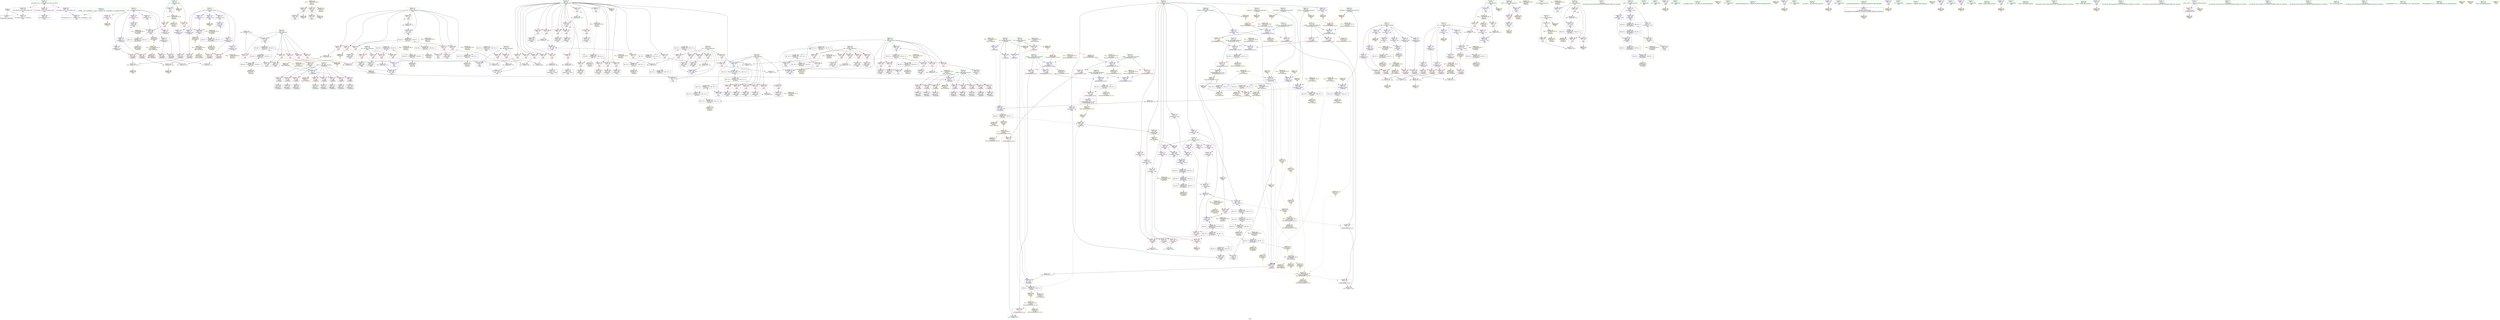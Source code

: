 digraph "SVFG" {
	label="SVFG";

	Node0x5582c77fe5d0 [shape=record,color=grey,label="{NodeID: 0\nNullPtr}"];
	Node0x5582c77fe5d0 -> Node0x5582c7832c50[style=solid];
	Node0x5582c77fe5d0 -> Node0x5582c7842590[style=solid];
	Node0x5582c7874f70 [shape=record,color=yellow,style=double,label="{NodeID: 609\nRETMU(24V_1)\npts\{160000 \}\nFun[_Z7getdistii]}"];
	Node0x5582c786f130 [shape=record,color=yellow,style=double,label="{NodeID: 526\n48V_1 = ENCHI(MR_48V_0)\npts\{1 \}\nFun[main]}"];
	Node0x5582c786f130 -> Node0x5582c7834e00[style=dashed];
	Node0x5582c786f130 -> Node0x5582c7834ed0[style=dashed];
	Node0x5582c786f130 -> Node0x5582c7872660[style=dashed];
	Node0x5582c784b4f0 [shape=record,color=grey,label="{NodeID: 443\n413 = Binary(412, 151, )\n}"];
	Node0x5582c784b4f0 -> Node0x5582c7844570[style=solid];
	Node0x5582c7844980 [shape=record,color=blue,label="{NodeID: 360\n275\<--438\ni55\<--inc64\nmain\n}"];
	Node0x5582c7844980 -> Node0x5582c786dd30[style=dashed];
	Node0x5582c78404f0 [shape=record,color=red,label="{NodeID: 277\n397\<--273\n\<--j\nmain\n}"];
	Node0x5582c78404f0 -> Node0x5582c7831080[style=solid];
	Node0x5582c78342a0 [shape=record,color=red,label="{NodeID: 194\n354\<--23\n\<--n\nmain\n}"];
	Node0x5582c78342a0 -> Node0x5582c784bf70[style=solid];
	Node0x5582c7831490 [shape=record,color=black,label="{NodeID: 111\n432\<--431\nidxprom61\<--\nmain\n}"];
	Node0x5582c78198f0 [shape=record,color=green,label="{NodeID: 28\n23\<--24\nn\<--n_field_insensitive\nGlob }"];
	Node0x5582c78198f0 -> Node0x5582c7839d40[style=solid];
	Node0x5582c78198f0 -> Node0x5582c7839e10[style=solid];
	Node0x5582c78198f0 -> Node0x5582c7839ee0[style=solid];
	Node0x5582c78198f0 -> Node0x5582c7834100[style=solid];
	Node0x5582c78198f0 -> Node0x5582c78341d0[style=solid];
	Node0x5582c78198f0 -> Node0x5582c78342a0[style=solid];
	Node0x5582c78198f0 -> Node0x5582c7834370[style=solid];
	Node0x5582c78198f0 -> Node0x5582c7834440[style=solid];
	Node0x5582c78198f0 -> Node0x5582c7834510[style=solid];
	Node0x5582c78198f0 -> Node0x5582c78345e0[style=solid];
	Node0x5582c78198f0 -> Node0x5582c78346b0[style=solid];
	Node0x5582c78198f0 -> Node0x5582c7834780[style=solid];
	Node0x5582c78198f0 -> Node0x5582c7834850[style=solid];
	Node0x5582c78198f0 -> Node0x5582c7834920[style=solid];
	Node0x5582c78198f0 -> Node0x5582c78349f0[style=solid];
	Node0x5582c78198f0 -> Node0x5582c7834ac0[style=solid];
	Node0x5582c78198f0 -> Node0x5582c7834b90[style=solid];
	Node0x5582c78198f0 -> Node0x5582c7834c60[style=solid];
	Node0x5582c78198f0 -> Node0x5582c7834d30[style=solid];
	Node0x5582c78198f0 -> Node0x5582c7842290[style=solid];
	Node0x5582c78198f0 -> Node0x5582c7843d50[style=solid];
	Node0x5582c78198f0 -> Node0x5582c7844160[style=solid];
	Node0x5582c78198f0 -> Node0x5582c7845750[style=solid];
	Node0x5582c7871420 [shape=record,color=yellow,style=double,label="{NodeID: 554\n10V_1 = ENCHI(MR_10V_0)\npts\{90 \}\nFun[_Z7getdistii]}"];
	Node0x5582c7871420 -> Node0x5582c78429d0[style=dashed];
	Node0x5582c7871420 -> Node0x5582c7860320[style=dashed];
	Node0x5582c784def0 [shape=record,color=grey,label="{NodeID: 471\n314 = cmp(312, 313, )\n}"];
	Node0x5582c783a330 [shape=record,color=yellow,style=double,label="{NodeID: 388\nAPARM(95)\nCS[]|{<s0>8}}"];
	Node0x5582c783a330:s0 -> Node0x5582c7849f70[style=solid,color=red];
	Node0x5582c7841bb0 [shape=record,color=red,label="{NodeID: 305\n495\<--494\n\<--arrayidx91\nmain\n}"];
	Node0x5582c7841bb0 -> Node0x5582c784d170[style=solid];
	Node0x5582c7835960 [shape=record,color=red,label="{NodeID: 222\n160\<--83\n\<--j.addr\n_Z7getdistii\n}"];
	Node0x5582c7835960 -> Node0x5582c78335a0[style=solid];
	Node0x5582c7837410 [shape=record,color=purple,label="{NodeID: 139\n342\<--13\narrayidx17\<--yy0\nmain\n}"];
	Node0x5582c7837410 -> Node0x5582c7843ae0[style=solid];
	Node0x5582c7831f60 [shape=record,color=green,label="{NodeID: 56\n265\<--266\nretval\<--retval_field_insensitive\nmain\n}"];
	Node0x5582c7831f60 -> Node0x5582c783f650[style=solid];
	Node0x5582c7831f60 -> Node0x5582c78436d0[style=solid];
	Node0x5582c78737a0 [shape=record,color=yellow,style=double,label="{NodeID: 582\nRETMU(64V_2)\npts\{272 \}\nFun[main]}"];
	Node0x5582c7866220 [shape=record,color=black,label="{NodeID: 499\nMR_28V_6 = PHI(MR_28V_7, MR_28V_5, )\npts\{300000 \}\n}"];
	Node0x5582c7866220 -> Node0x5582c7841a10[style=dashed];
	Node0x5582c7866220 -> Node0x5582c7841ae0[style=dashed];
	Node0x5582c7866220 -> Node0x5582c7841bb0[style=dashed];
	Node0x5582c7866220 -> Node0x5582c7841ef0[style=dashed];
	Node0x5582c7866220 -> Node0x5582c7867620[style=dashed];
	Node0x5582c7866220 -> Node0x5582c786d830[style=dashed];
	Node0x5582c783b8f0 [shape=record,color=yellow,style=double,label="{NodeID: 416\nARet(185)\nCS[]}"];
	Node0x5582c783b8f0 -> Node0x5582c7842d10[style=solid];
	Node0x5582c7843390 [shape=record,color=blue,label="{NodeID: 333\n242\<--238\n__a.addr\<--__a\n_ZSt3maxIiERKT_S2_S2_\n}"];
	Node0x5582c7843390 -> Node0x5582c783f170[style=dashed];
	Node0x5582c7843390 -> Node0x5582c783f240[style=dashed];
	Node0x5582c7843390 -> Node0x5582c78759d0[style=dashed];
	Node0x5582c783ef00 [shape=record,color=red,label="{NodeID: 250\n222\<--221\n\<--\n_ZSt3minIiERKT_S2_S2_\n}"];
	Node0x5582c783ef00 -> Node0x5582c784d2f0[style=solid];
	Node0x5582c7838ad0 [shape=record,color=purple,label="{NodeID: 167\n475\<--29\narrayidx83\<--dist\nmain\n}"];
	Node0x5582c7838ad0 -> Node0x5582c7841ae0[style=solid];
	Node0x5582c7833740 [shape=record,color=black,label="{NodeID: 84\n171\<--170\nidxprom29\<--\n_Z7getdistii\n}"];
	Node0x5582c7819240 [shape=record,color=green,label="{NodeID: 1\n7\<--1\n__dso_handle\<--dummyObj\nGlob }"];
	Node0x5582c7875050 [shape=record,color=yellow,style=double,label="{NodeID: 610\nRETMU(26V_1)\npts\{180000 \}\nFun[_Z7getdistii]}"];
	Node0x5582c786fc50 [shape=record,color=yellow,style=double,label="{NodeID: 527\n50V_1 = ENCHI(MR_50V_0)\npts\{10 \}\nFun[main]}"];
	Node0x5582c786fc50 -> Node0x5582c7839930[style=dashed];
	Node0x5582c786fc50 -> Node0x5582c7873180[style=dashed];
	Node0x5582c784b670 [shape=record,color=grey,label="{NodeID: 444\n195 = Binary(190, 194, )\n}"];
	Node0x5582c784b670 -> Node0x5582c783a190[style=solid];
	Node0x5582c7844a50 [shape=record,color=blue,label="{NodeID: 361\n445\<--9\narrayidx68\<--\nmain\n}"];
	Node0x5582c7844a50 -> Node0x5582c7866220[style=dashed];
	Node0x5582c78405c0 [shape=record,color=red,label="{NodeID: 278\n407\<--273\n\<--j\nmain\n}"];
	Node0x5582c78405c0 -> Node0x5582c78312f0[style=solid];
	Node0x5582c7834370 [shape=record,color=red,label="{NodeID: 195\n358\<--23\n\<--n\nmain\n}"];
	Node0x5582c7834370 -> Node0x5582c7830d40[style=solid];
	Node0x5582c7831560 [shape=record,color=black,label="{NodeID: 112\n444\<--442\nidxprom67\<--sub66\nmain\n}"];
	Node0x5582c78199c0 [shape=record,color=green,label="{NodeID: 29\n25\<--26\ng\<--g_field_insensitive\nGlob }"];
	Node0x5582c78199c0 -> Node0x5582c7838110[style=solid];
	Node0x5582c78199c0 -> Node0x5582c78381e0[style=solid];
	Node0x5582c78199c0 -> Node0x5582c78382b0[style=solid];
	Node0x5582c78199c0 -> Node0x5582c7838380[style=solid];
	Node0x5582c78199c0 -> Node0x5582c7838450[style=solid];
	Node0x5582c78199c0 -> Node0x5582c7838520[style=solid];
	Node0x5582c7871500 [shape=record,color=yellow,style=double,label="{NodeID: 555\n12V_1 = ENCHI(MR_12V_0)\npts\{92 \}\nFun[_Z7getdistii]}"];
	Node0x5582c7871500 -> Node0x5582c7842aa0[style=dashed];
	Node0x5582c7871500 -> Node0x5582c7860820[style=dashed];
	Node0x5582c784e070 [shape=record,color=grey,label="{NodeID: 472\n451 = cmp(449, 450, )\n}"];
	Node0x5582c783a400 [shape=record,color=yellow,style=double,label="{NodeID: 389\nAPARM(130)\nCS[]}"];
	Node0x5582c7841c80 [shape=record,color=red,label="{NodeID: 306\n511\<--510\n\<--arrayidx102\nmain\n}"];
	Node0x5582c7841c80 -> Node0x5582c784c3f0[style=solid];
	Node0x5582c7835a30 [shape=record,color=red,label="{NodeID: 223\n170\<--83\n\<--j.addr\n_Z7getdistii\n}"];
	Node0x5582c7835a30 -> Node0x5582c7833740[style=solid];
	Node0x5582c78374e0 [shape=record,color=purple,label="{NodeID: 140\n364\<--13\narrayidx26\<--yy0\nmain\n}"];
	Node0x5582c78374e0 -> Node0x5582c7843ef0[style=solid];
	Node0x5582c7832030 [shape=record,color=green,label="{NodeID: 57\n267\<--268\nii\<--ii_field_insensitive\nmain\n}"];
	Node0x5582c7832030 -> Node0x5582c783f720[style=solid];
	Node0x5582c7832030 -> Node0x5582c783f7f0[style=solid];
	Node0x5582c7832030 -> Node0x5582c783f8c0[style=solid];
	Node0x5582c7832030 -> Node0x5582c78437a0[style=solid];
	Node0x5582c7832030 -> Node0x5582c7845410[style=solid];
	Node0x5582c7873880 [shape=record,color=yellow,style=double,label="{NodeID: 583\nRETMU(66V_2)\npts\{274 \}\nFun[main]}"];
	Node0x5582c7866720 [shape=record,color=black,label="{NodeID: 500\nMR_42V_3 = PHI(MR_42V_4, MR_42V_2, )\npts\{241 \}\n}"];
	Node0x5582c7866720 -> Node0x5582c783f0a0[style=dashed];
	Node0x5582c7866720 -> Node0x5582c78758f0[style=dashed];
	Node0x5582c783b980 [shape=record,color=yellow,style=double,label="{NodeID: 417\nARet(196)\nCS[]}"];
	Node0x5582c783b980 -> Node0x5582c7842de0[style=solid];
	Node0x5582c7843460 [shape=record,color=blue,label="{NodeID: 334\n244\<--239\n__b.addr\<--__b\n_ZSt3maxIiERKT_S2_S2_\n}"];
	Node0x5582c7843460 -> Node0x5582c783f310[style=dashed];
	Node0x5582c7843460 -> Node0x5582c783f3e0[style=dashed];
	Node0x5582c7843460 -> Node0x5582c7875ab0[style=dashed];
	Node0x5582c783efd0 [shape=record,color=red,label="{NodeID: 251\n224\<--223\n\<--\n_ZSt3minIiERKT_S2_S2_\n}"];
	Node0x5582c783efd0 -> Node0x5582c784d2f0[style=solid];
	Node0x5582c7838ba0 [shape=record,color=purple,label="{NodeID: 168\n494\<--29\narrayidx91\<--dist\nmain\n}"];
	Node0x5582c7838ba0 -> Node0x5582c7841bb0[style=solid];
	Node0x5582c7833810 [shape=record,color=black,label="{NodeID: 85\n177\<--176\nidxprom34\<--\n_Z7getdistii\n}"];
	Node0x5582c78193c0 [shape=record,color=green,label="{NodeID: 2\n9\<--1\n\<--dummyObj\nCan only get source location for instruction, argument, global var or function.}"];
	Node0x5582c7875130 [shape=record,color=yellow,style=double,label="{NodeID: 611\nRETMU(28V_1)\npts\{300000 \}\nFun[_Z7getdistii]}"];
	Node0x5582c786fd30 [shape=record,color=yellow,style=double,label="{NodeID: 528\n52V_1 = ENCHI(MR_52V_0)\npts\{20 \}\nFun[main]}"];
	Node0x5582c786fd30 -> Node0x5582c7839a00[style=dashed];
	Node0x5582c786fd30 -> Node0x5582c7839ad0[style=dashed];
	Node0x5582c786fd30 -> Node0x5582c7873260[style=dashed];
	Node0x5582c784b7f0 [shape=record,color=grey,label="{NodeID: 445\n332 = Binary(331, 151, )\n}"];
	Node0x5582c784b7f0 -> Node0x5582c7843940[style=solid];
	Node0x5582c7844b20 [shape=record,color=blue,label="{NodeID: 362\n277\<--9\ni69\<--\nmain\n}"];
	Node0x5582c7844b20 -> Node0x5582c7864420[style=dashed];
	Node0x5582c7840690 [shape=record,color=red,label="{NodeID: 279\n412\<--273\n\<--j\nmain\n}"];
	Node0x5582c7840690 -> Node0x5582c784b4f0[style=solid];
	Node0x5582c7834440 [shape=record,color=red,label="{NodeID: 196\n362\<--23\n\<--n\nmain\n}"];
	Node0x5582c7834440 -> Node0x5582c7830e10[style=solid];
	Node0x5582c7831630 [shape=record,color=black,label="{NodeID: 113\n461\<--460\nidxprom77\<--\nmain\n}"];
	Node0x5582c7819a90 [shape=record,color=green,label="{NodeID: 30\n27\<--28\nused\<--used_field_insensitive\nGlob }"];
	Node0x5582c7819a90 -> Node0x5582c78385f0[style=solid];
	Node0x5582c7819a90 -> Node0x5582c78386c0[style=solid];
	Node0x5582c7819a90 -> Node0x5582c7838790[style=solid];
	Node0x5582c78715e0 [shape=record,color=yellow,style=double,label="{NodeID: 556\n14V_1 = ENCHI(MR_14V_0)\npts\{94 \}\nFun[_Z7getdistii]}"];
	Node0x5582c78715e0 -> Node0x5582c783e200[style=dashed];
	Node0x5582c78715e0 -> Node0x5582c7842d10[style=dashed];
	Node0x5582c78715e0 -> Node0x5582c7863020[style=dashed];
	Node0x5582c784e1f0 [shape=record,color=grey,label="{NodeID: 473\n174 = cmp(169, 173, )\n}"];
	Node0x5582c783a4d0 [shape=record,color=yellow,style=double,label="{NodeID: 390\nAPARM(85)\nCS[]|{<s0>9}}"];
	Node0x5582c783a4d0:s0 -> Node0x5582c784a0c0[style=solid,color=red];
	Node0x5582c7841d50 [shape=record,color=red,label="{NodeID: 307\n518\<--517\n\<--arrayidx106\nmain\n}"];
	Node0x5582c7841d50 -> Node0x5582c784c3f0[style=solid];
	Node0x5582c7835b00 [shape=record,color=red,label="{NodeID: 224\n180\<--83\n\<--j.addr\n_Z7getdistii\n}"];
	Node0x5582c7835b00 -> Node0x5582c78338e0[style=solid];
	Node0x5582c78375b0 [shape=record,color=purple,label="{NodeID: 141\n162\<--15\narrayidx24\<--xx1\n_Z7getdistii\n}"];
	Node0x5582c78375b0 -> Node0x5582c783e3a0[style=solid];
	Node0x5582c7832100 [shape=record,color=green,label="{NodeID: 58\n269\<--270\ni\<--i_field_insensitive\nmain\n}"];
	Node0x5582c7832100 -> Node0x5582c783f990[style=solid];
	Node0x5582c7832100 -> Node0x5582c783fa60[style=solid];
	Node0x5582c7832100 -> Node0x5582c783fb30[style=solid];
	Node0x5582c7832100 -> Node0x5582c783fc00[style=solid];
	Node0x5582c7832100 -> Node0x5582c783fcd0[style=solid];
	Node0x5582c7832100 -> Node0x5582c783fda0[style=solid];
	Node0x5582c7832100 -> Node0x5582c7843870[style=solid];
	Node0x5582c7832100 -> Node0x5582c7843940[style=solid];
	Node0x5582c7873960 [shape=record,color=yellow,style=double,label="{NodeID: 584\nRETMU(68V_2)\npts\{276 \}\nFun[main]}"];
	Node0x5582c7866c20 [shape=record,color=black,label="{NodeID: 501\nMR_76V_5 = PHI(MR_76V_6, MR_76V_4, )\npts\{284 \}\n}"];
	Node0x5582c7866c20 -> Node0x5582c7841530[style=dashed];
	Node0x5582c7866c20 -> Node0x5582c7841600[style=dashed];
	Node0x5582c7866c20 -> Node0x5582c78416d0[style=dashed];
	Node0x5582c7866c20 -> Node0x5582c78417a0[style=dashed];
	Node0x5582c7866c20 -> Node0x5582c7841870[style=dashed];
	Node0x5582c7866c20 -> Node0x5582c7845270[style=dashed];
	Node0x5582c7866c20 -> Node0x5582c7865320[style=dashed];
	Node0x5582c783ba10 [shape=record,color=yellow,style=double,label="{NodeID: 418\nARet(198)\nCS[]}"];
	Node0x5582c783ba10 -> Node0x5582c783e950[style=solid];
	Node0x5582c7843530 [shape=record,color=blue,label="{NodeID: 335\n240\<--254\nretval\<--\n_ZSt3maxIiERKT_S2_S2_\n}"];
	Node0x5582c7843530 -> Node0x5582c7866720[style=dashed];
	Node0x5582c783f0a0 [shape=record,color=red,label="{NodeID: 252\n260\<--240\n\<--retval\n_ZSt3maxIiERKT_S2_S2_\n}"];
	Node0x5582c783f0a0 -> Node0x5582c7833cf0[style=solid];
	Node0x5582c7838c70 [shape=record,color=purple,label="{NodeID: 169\n507\<--29\narrayidx100\<--dist\nmain\n}"];
	Node0x5582c7838c70 -> Node0x5582c783b2a0[style=solid];
	Node0x5582c78338e0 [shape=record,color=black,label="{NodeID: 86\n181\<--180\nidxprom36\<--\n_Z7getdistii\n}"];
	Node0x5582c78169d0 [shape=record,color=green,label="{NodeID: 3\n31\<--1\n.str\<--dummyObj\nGlob }"];
	Node0x5582c7875210 [shape=record,color=yellow,style=double,label="{NodeID: 612\nRETMU(30V_3)\npts\{214 \}\nFun[_ZSt3minIiERKT_S2_S2_]}"];
	Node0x5582c786fe10 [shape=record,color=yellow,style=double,label="{NodeID: 529\n54V_1 = ENCHI(MR_54V_0)\npts\{22 \}\nFun[main]}"];
	Node0x5582c786fe10 -> Node0x5582c7839ba0[style=dashed];
	Node0x5582c786fe10 -> Node0x5582c7839c70[style=dashed];
	Node0x5582c786fe10 -> Node0x5582c7873340[style=dashed];
	Node0x5582c784b970 [shape=record,color=grey,label="{NodeID: 446\n372 = Binary(371, 151, )\n}"];
	Node0x5582c784b970 -> Node0x5582c7844090[style=solid];
	Node0x5582c7844bf0 [shape=record,color=blue,label="{NodeID: 363\n279\<--339\nk\<--\nmain\n}"];
	Node0x5582c7844bf0 -> Node0x5582c7861220[style=dashed];
	Node0x5582c7840760 [shape=record,color=red,label="{NodeID: 280\n423\<--275\n\<--i55\nmain\n}"];
	Node0x5582c7840760 -> Node0x5582c784ccf0[style=solid];
	Node0x5582c7834510 [shape=record,color=red,label="{NodeID: 197\n367\<--23\n\<--n\nmain\n}"];
	Node0x5582c7834510 -> Node0x5582c7830ee0[style=solid];
	Node0x5582c7831700 [shape=record,color=black,label="{NodeID: 114\n464\<--463\ntobool\<--\nmain\n}"];
	Node0x5582c7819b60 [shape=record,color=green,label="{NodeID: 31\n29\<--30\ndist\<--dist_field_insensitive\nGlob }"];
	Node0x5582c7819b60 -> Node0x5582c7838860[style=solid];
	Node0x5582c7819b60 -> Node0x5582c7838930[style=solid];
	Node0x5582c7819b60 -> Node0x5582c7838a00[style=solid];
	Node0x5582c7819b60 -> Node0x5582c7838ad0[style=solid];
	Node0x5582c7819b60 -> Node0x5582c7838ba0[style=solid];
	Node0x5582c7819b60 -> Node0x5582c7838c70[style=solid];
	Node0x5582c7819b60 -> Node0x5582c7838d40[style=solid];
	Node0x5582c7819b60 -> Node0x5582c7838e10[style=solid];
	Node0x5582c7819b60 -> Node0x5582c7838ee0[style=solid];
	Node0x5582c78716c0 [shape=record,color=yellow,style=double,label="{NodeID: 557\n16V_1 = ENCHI(MR_16V_0)\npts\{96 \}\nFun[_Z7getdistii]}"];
	Node0x5582c78716c0 -> Node0x5582c783e200[style=dashed];
	Node0x5582c78716c0 -> Node0x5582c7842de0[style=dashed];
	Node0x5582c78716c0 -> Node0x5582c7863520[style=dashed];
	Node0x5582c784e370 [shape=record,color=grey,label="{NodeID: 474\n306 = cmp(304, 305, )\n}"];
	Node0x5582c783a5a0 [shape=record,color=yellow,style=double,label="{NodeID: 391\nAPARM(87)\nCS[]|{<s0>9}}"];
	Node0x5582c783a5a0:s0 -> Node0x5582c784a180[style=solid,color=red];
	Node0x5582c7841e20 [shape=record,color=red,label="{NodeID: 308\n522\<--521\n\<--call108\nmain\n}"];
	Node0x5582c7841e20 -> Node0x5582c78451a0[style=solid];
	Node0x5582c7835bd0 [shape=record,color=red,label="{NodeID: 225\n191\<--83\n\<--j.addr\n_Z7getdistii\n}"];
	Node0x5582c7835bd0 -> Node0x5582c7833a80[style=solid];
	Node0x5582c7837680 [shape=record,color=purple,label="{NodeID: 142\n168\<--15\narrayidx28\<--xx1\n_Z7getdistii\n}"];
	Node0x5582c7837680 -> Node0x5582c783e470[style=solid];
	Node0x5582c78321d0 [shape=record,color=green,label="{NodeID: 59\n271\<--272\ni33\<--i33_field_insensitive\nmain\n}"];
	Node0x5582c78321d0 -> Node0x5582c783fe70[style=solid];
	Node0x5582c78321d0 -> Node0x5582c783ff40[style=solid];
	Node0x5582c78321d0 -> Node0x5582c7840010[style=solid];
	Node0x5582c78321d0 -> Node0x5582c78400e0[style=solid];
	Node0x5582c78321d0 -> Node0x5582c78401b0[style=solid];
	Node0x5582c78321d0 -> Node0x5582c7840280[style=solid];
	Node0x5582c78321d0 -> Node0x5582c7844230[style=solid];
	Node0x5582c78321d0 -> Node0x5582c7844640[style=solid];
	Node0x5582c7873a40 [shape=record,color=yellow,style=double,label="{NodeID: 585\nRETMU(70V_2)\npts\{278 \}\nFun[main]}"];
	Node0x5582c7867120 [shape=record,color=black,label="{NodeID: 502\nMR_18V_4 = PHI(MR_18V_5, MR_18V_3, )\npts\{286 \}\n}"];
	Node0x5582c7867120 -> Node0x5582c78450d0[style=dashed];
	Node0x5582c7867120 -> Node0x5582c7865820[style=dashed];
	Node0x5582c783baa0 [shape=record,color=yellow,style=double,label="{NodeID: 419\nARet(131)\nCS[]}"];
	Node0x5582c783baa0 -> Node0x5582c78429d0[style=solid];
	Node0x5582c7843600 [shape=record,color=blue,label="{NodeID: 336\n240\<--257\nretval\<--\n_ZSt3maxIiERKT_S2_S2_\n}"];
	Node0x5582c7843600 -> Node0x5582c7866720[style=dashed];
	Node0x5582c783f170 [shape=record,color=red,label="{NodeID: 253\n248\<--242\n\<--__a.addr\n_ZSt3maxIiERKT_S2_S2_\n}"];
	Node0x5582c783f170 -> Node0x5582c783f4b0[style=solid];
	Node0x5582c7838d40 [shape=record,color=purple,label="{NodeID: 170\n510\<--29\narrayidx102\<--dist\nmain\n}"];
	Node0x5582c7838d40 -> Node0x5582c7841c80[style=solid];
	Node0x5582c78339b0 [shape=record,color=black,label="{NodeID: 87\n188\<--187\nidxprom41\<--\n_Z7getdistii\n}"];
	Node0x5582c7816ee0 [shape=record,color=green,label="{NodeID: 4\n33\<--1\n.str.1\<--dummyObj\nGlob }"];
	Node0x5582c7875320 [shape=record,color=yellow,style=double,label="{NodeID: 613\nRETMU(32V_2)\npts\{216 \}\nFun[_ZSt3minIiERKT_S2_S2_]}"];
	Node0x5582c786fef0 [shape=record,color=yellow,style=double,label="{NodeID: 530\n56V_1 = ENCHI(MR_56V_0)\npts\{24 \}\nFun[main]}"];
	Node0x5582c786fef0 -> Node0x5582c7867b20[style=dashed];
	Node0x5582c784baf0 [shape=record,color=grey,label="{NodeID: 447\n130 = Binary(125, 129, )\n}"];
	Node0x5582c784baf0 -> Node0x5582c783a400[style=solid];
	Node0x5582c7844cc0 [shape=record,color=blue,label="{NodeID: 364\n281\<--9\nj73\<--\nmain\n}"];
	Node0x5582c7844cc0 -> Node0x5582c7861720[style=dashed];
	Node0x5582c7840830 [shape=record,color=red,label="{NodeID: 281\n427\<--275\n\<--i55\nmain\n}"];
	Node0x5582c7840830 -> Node0x5582c78313c0[style=solid];
	Node0x5582c78345e0 [shape=record,color=red,label="{NodeID: 198\n373\<--23\n\<--n\nmain\n}"];
	Node0x5582c78345e0 -> Node0x5582c7830fb0[style=solid];
	Node0x5582c78317d0 [shape=record,color=black,label="{NodeID: 115\n470\<--469\nidxprom80\<--\nmain\n}"];
	Node0x5582c7819c30 [shape=record,color=green,label="{NodeID: 32\n49\<--53\nllvm.global_ctors\<--llvm.global_ctors_field_insensitive\nGlob }"];
	Node0x5582c7819c30 -> Node0x5582c7839630[style=solid];
	Node0x5582c7819c30 -> Node0x5582c7839730[style=solid];
	Node0x5582c7819c30 -> Node0x5582c7839830[style=solid];
	Node0x5582c78717a0 [shape=record,color=yellow,style=double,label="{NodeID: 558\n18V_1 = ENCHI(MR_18V_0)\npts\{286 \}\nFun[_Z7getdistii]}"];
	Node0x5582c78717a0 -> Node0x5582c783e200[style=dashed];
	Node0x5582c78717a0 -> Node0x5582c783e950[style=dashed];
	Node0x5582c78717a0 -> Node0x5582c7874cd0[style=dashed];
	Node0x5582c785ee30 [shape=record,color=black,label="{NodeID: 475\nMR_72V_6 = PHI(MR_72V_7, MR_72V_5, MR_72V_5, )\npts\{280 \}\n}"];
	Node0x5582c785ee30 -> Node0x5582c7861220[style=dashed];
	Node0x5582c783a670 [shape=record,color=yellow,style=double,label="{NodeID: 392\nAPARM(328)\nCS[]}"];
	Node0x5582c7841ef0 [shape=record,color=red,label="{NodeID: 309\n542\<--541\n\<--arrayidx119\nmain\n}"];
	Node0x5582c7841ef0 -> Node0x5582c783b5e0[style=solid];
	Node0x5582c7835ca0 [shape=record,color=red,label="{NodeID: 226\n105\<--104\n\<--arrayidx\n_Z7getdistii\n}"];
	Node0x5582c7835ca0 -> Node0x5582c784d8f0[style=solid];
	Node0x5582c7837750 [shape=record,color=purple,label="{NodeID: 143\n182\<--15\narrayidx37\<--xx1\n_Z7getdistii\n}"];
	Node0x5582c7837750 -> Node0x5582c783e6e0[style=solid];
	Node0x5582c78322a0 [shape=record,color=green,label="{NodeID: 60\n273\<--274\nj\<--j_field_insensitive\nmain\n}"];
	Node0x5582c78322a0 -> Node0x5582c7840350[style=solid];
	Node0x5582c78322a0 -> Node0x5582c7840420[style=solid];
	Node0x5582c78322a0 -> Node0x5582c78404f0[style=solid];
	Node0x5582c78322a0 -> Node0x5582c78405c0[style=solid];
	Node0x5582c78322a0 -> Node0x5582c7840690[style=solid];
	Node0x5582c78322a0 -> Node0x5582c7844300[style=solid];
	Node0x5582c78322a0 -> Node0x5582c7844570[style=solid];
	Node0x5582c7873b20 [shape=record,color=yellow,style=double,label="{NodeID: 586\nRETMU(72V_2)\npts\{280 \}\nFun[main]}"];
	Node0x5582c7867620 [shape=record,color=black,label="{NodeID: 503\nMR_28V_7 = PHI(MR_28V_8, MR_28V_6, )\npts\{300000 \}\n}"];
	Node0x5582c7867620 -> Node0x5582c7841c80[style=dashed];
	Node0x5582c7867620 -> Node0x5582c7841e20[style=dashed];
	Node0x5582c7867620 -> Node0x5582c78451a0[style=dashed];
	Node0x5582c7867620 -> Node0x5582c7866220[style=dashed];
	Node0x5582c7867620 -> Node0x5582c7876a50[style=dashed];
	Node0x5582c783bb30 [shape=record,color=yellow,style=double,label="{NodeID: 420\nARet(205)\nCS[]}"];
	Node0x5582c783bb30 -> Node0x5582c783ea20[style=solid];
	Node0x5582c78436d0 [shape=record,color=blue,label="{NodeID: 337\n265\<--9\nretval\<--\nmain\n}"];
	Node0x5582c78436d0 -> Node0x5582c783f650[style=dashed];
	Node0x5582c78436d0 -> Node0x5582c7873500[style=dashed];
	Node0x5582c783f240 [shape=record,color=red,label="{NodeID: 254\n257\<--242\n\<--__a.addr\n_ZSt3maxIiERKT_S2_S2_\n}"];
	Node0x5582c783f240 -> Node0x5582c7843600[style=solid];
	Node0x5582c7838e10 [shape=record,color=purple,label="{NodeID: 171\n525\<--29\narrayidx110\<--dist\nmain\n}"];
	Node0x5582c7838e10 -> Node0x5582c78451a0[style=solid];
	Node0x5582c7833a80 [shape=record,color=black,label="{NodeID: 88\n192\<--191\nidxprom43\<--\n_Z7getdistii\n}"];
	Node0x5582c7817090 [shape=record,color=green,label="{NodeID: 5\n35\<--1\nstdin\<--dummyObj\nGlob }"];
	Node0x5582c7875400 [shape=record,color=yellow,style=double,label="{NodeID: 614\nRETMU(34V_2)\npts\{218 \}\nFun[_ZSt3minIiERKT_S2_S2_]}"];
	Node0x5582c786ffd0 [shape=record,color=yellow,style=double,label="{NodeID: 531\n58V_1 = ENCHI(MR_58V_0)\npts\{266 \}\nFun[main]}"];
	Node0x5582c786ffd0 -> Node0x5582c78436d0[style=dashed];
	Node0x5582c784bc70 [shape=record,color=grey,label="{NodeID: 448\n378 = Binary(377, 151, )\n}"];
	Node0x5582c784bc70 -> Node0x5582c7844160[style=solid];
	Node0x5582c7844d90 [shape=record,color=blue,label="{NodeID: 365\n279\<--479\nk\<--\nmain\n}"];
	Node0x5582c7844d90 -> Node0x5582c785ee30[style=dashed];
	Node0x5582c7840900 [shape=record,color=red,label="{NodeID: 282\n431\<--275\n\<--i55\nmain\n}"];
	Node0x5582c7840900 -> Node0x5582c7831490[style=solid];
	Node0x5582c78346b0 [shape=record,color=red,label="{NodeID: 199\n377\<--23\n\<--n\nmain\n}"];
	Node0x5582c78346b0 -> Node0x5582c784bc70[style=solid];
	Node0x5582c7836160 [shape=record,color=black,label="{NodeID: 116\n474\<--473\nidxprom82\<--\nmain\n}"];
	Node0x5582c7819d00 [shape=record,color=green,label="{NodeID: 33\n54\<--55\n__cxx_global_var_init\<--__cxx_global_var_init_field_insensitive\n}"];
	Node0x5582c7871880 [shape=record,color=yellow,style=double,label="{NodeID: 559\n20V_1 = ENCHI(MR_20V_0)\npts\{120000 \}\nFun[_Z7getdistii]}"];
	Node0x5582c7871880 -> Node0x5582c783e2d0[style=dashed];
	Node0x5582c7871880 -> Node0x5582c783e540[style=dashed];
	Node0x5582c7871880 -> Node0x5582c783e610[style=dashed];
	Node0x5582c7871880 -> Node0x5582c783e880[style=dashed];
	Node0x5582c7871880 -> Node0x5582c7874db0[style=dashed];
	Node0x5582c785ef20 [shape=record,color=black,label="{NodeID: 476\nMR_72V_8 = PHI(MR_72V_5, MR_72V_3, )\npts\{280 \}\n}"];
	Node0x5582c785ef20 -> Node0x5582c7869e20[style=dashed];
	Node0x5582c783a740 [shape=record,color=yellow,style=double,label="{NodeID: 393\nAPARM(318)\nCS[]}"];
	Node0x5582c7841fc0 [shape=record,color=blue,label="{NodeID: 310\n8\<--9\ntt\<--\nGlob }"];
	Node0x5582c7841fc0 -> Node0x5582c786fc50[style=dashed];
	Node0x5582c7835d70 [shape=record,color=red,label="{NodeID: 227\n109\<--108\n\<--arrayidx2\n_Z7getdistii\n}"];
	Node0x5582c7835d70 -> Node0x5582c784d8f0[style=solid];
	Node0x5582c7837820 [shape=record,color=purple,label="{NodeID: 144\n189\<--15\narrayidx42\<--xx1\n_Z7getdistii\n}"];
	Node0x5582c7837820 -> Node0x5582c783e7b0[style=solid];
	Node0x5582c7832370 [shape=record,color=green,label="{NodeID: 61\n275\<--276\ni55\<--i55_field_insensitive\nmain\n}"];
	Node0x5582c7832370 -> Node0x5582c7840760[style=solid];
	Node0x5582c7832370 -> Node0x5582c7840830[style=solid];
	Node0x5582c7832370 -> Node0x5582c7840900[style=solid];
	Node0x5582c7832370 -> Node0x5582c78409d0[style=solid];
	Node0x5582c7832370 -> Node0x5582c7844710[style=solid];
	Node0x5582c7832370 -> Node0x5582c7844980[style=solid];
	Node0x5582c7873c00 [shape=record,color=yellow,style=double,label="{NodeID: 587\nRETMU(74V_2)\npts\{282 \}\nFun[main]}"];
	Node0x5582c7867b20 [shape=record,color=black,label="{NodeID: 504\nMR_56V_2 = PHI(MR_56V_4, MR_56V_1, )\npts\{24 \}\n}"];
	Node0x5582c7867b20 -> Node0x5582c7839d40[style=dashed];
	Node0x5582c7867b20 -> Node0x5582c7839e10[style=dashed];
	Node0x5582c7867b20 -> Node0x5582c7839ee0[style=dashed];
	Node0x5582c7867b20 -> Node0x5582c7834100[style=dashed];
	Node0x5582c7867b20 -> Node0x5582c78341d0[style=dashed];
	Node0x5582c7867b20 -> Node0x5582c78342a0[style=dashed];
	Node0x5582c7867b20 -> Node0x5582c7843d50[style=dashed];
	Node0x5582c7867b20 -> Node0x5582c7873420[style=dashed];
	Node0x5582c783bbc0 [shape=record,color=yellow,style=double,label="{NodeID: 421\nARet(329)\nCS[]}"];
	Node0x5582c78437a0 [shape=record,color=blue,label="{NodeID: 338\n267\<--151\nii\<--\nmain\n}"];
	Node0x5582c78437a0 -> Node0x5582c7868020[style=dashed];
	Node0x5582c783f310 [shape=record,color=red,label="{NodeID: 255\n250\<--244\n\<--__b.addr\n_ZSt3maxIiERKT_S2_S2_\n}"];
	Node0x5582c783f310 -> Node0x5582c783f580[style=solid];
	Node0x5582c7838ee0 [shape=record,color=purple,label="{NodeID: 172\n541\<--29\narrayidx119\<--dist\nmain\n}"];
	Node0x5582c7838ee0 -> Node0x5582c7841ef0[style=solid];
	Node0x5582c7833b50 [shape=record,color=black,label="{NodeID: 89\n78\<--208\n_Z7getdistii_ret\<--\n_Z7getdistii\n}"];
	Node0x5582c7833b50 -> Node0x5582c784a710[style=solid];
	Node0x5582c7817120 [shape=record,color=green,label="{NodeID: 6\n36\<--1\n.str.2\<--dummyObj\nGlob }"];
	Node0x5582c78754e0 [shape=record,color=yellow,style=double,label="{NodeID: 615\nRETMU(36V_1)\npts\{90 94 300000 \}\nFun[_ZSt3minIiERKT_S2_S2_]}"];
	Node0x5582c78700b0 [shape=record,color=yellow,style=double,label="{NodeID: 532\n60V_1 = ENCHI(MR_60V_0)\npts\{268 \}\nFun[main]}"];
	Node0x5582c78700b0 -> Node0x5582c78437a0[style=dashed];
	Node0x5582c784bdf0 [shape=record,color=grey,label="{NodeID: 449\n529 = Binary(528, 151, )\n}"];
	Node0x5582c784bdf0 -> Node0x5582c7845270[style=solid];
	Node0x5582c7844e60 [shape=record,color=blue,label="{NodeID: 366\n281\<--484\nj73\<--inc86\nmain\n}"];
	Node0x5582c7844e60 -> Node0x5582c7861720[style=dashed];
	Node0x5582c78409d0 [shape=record,color=red,label="{NodeID: 283\n437\<--275\n\<--i55\nmain\n}"];
	Node0x5582c78409d0 -> Node0x5582c784c570[style=solid];
	Node0x5582c7834780 [shape=record,color=red,label="{NodeID: 200\n383\<--23\n\<--n\nmain\n}"];
	Node0x5582c7834780 -> Node0x5582c784d5f0[style=solid];
	Node0x5582c7836230 [shape=record,color=black,label="{NodeID: 117\n488\<--487\nidxprom88\<--\nmain\n}"];
	Node0x5582c782ff00 [shape=record,color=green,label="{NodeID: 34\n58\<--59\n_ZNSt8ios_base4InitC1Ev\<--_ZNSt8ios_base4InitC1Ev_field_insensitive\n}"];
	Node0x5582c7871960 [shape=record,color=yellow,style=double,label="{NodeID: 560\n22V_1 = ENCHI(MR_22V_0)\npts\{140000 \}\nFun[_Z7getdistii]}"];
	Node0x5582c7871960 -> Node0x5582c7835ca0[style=dashed];
	Node0x5582c7871960 -> Node0x5582c7835f10[style=dashed];
	Node0x5582c7871960 -> Node0x5582c7835fe0[style=dashed];
	Node0x5582c7871960 -> Node0x5582c783e130[style=dashed];
	Node0x5582c7871960 -> Node0x5582c7874e90[style=dashed];
	Node0x5582c785f420 [shape=record,color=black,label="{NodeID: 477\nMR_74V_7 = PHI(MR_74V_5, MR_74V_3, )\npts\{282 \}\n}"];
	Node0x5582c785f420 -> Node0x5582c786a320[style=dashed];
	Node0x5582c783a810 [shape=record,color=yellow,style=double,label="{NodeID: 394\nAPARM(321)\nCS[]}"];
	Node0x5582c7842090 [shape=record,color=blue,label="{NodeID: 311\n19\<--9\nw\<--\nGlob }"];
	Node0x5582c7842090 -> Node0x5582c786fd30[style=dashed];
	Node0x5582c7835e40 [shape=record,color=red,label="{NodeID: 228\n115\<--114\n\<--arrayidx4\n_Z7getdistii\n}"];
	Node0x5582c7835e40 -> Node0x5582c784da70[style=solid];
	Node0x5582c78378f0 [shape=record,color=purple,label="{NodeID: 145\n324\<--15\narrayidx10\<--xx1\nmain\n}"];
	Node0x5582c78378f0 -> Node0x5582c783a8e0[style=solid];
	Node0x5582c7832440 [shape=record,color=green,label="{NodeID: 62\n277\<--278\ni69\<--i69_field_insensitive\nmain\n}"];
	Node0x5582c7832440 -> Node0x5582c7840aa0[style=solid];
	Node0x5582c7832440 -> Node0x5582c7840b70[style=solid];
	Node0x5582c7832440 -> Node0x5582c7844b20[style=solid];
	Node0x5582c7832440 -> Node0x5582c7845340[style=solid];
	Node0x5582c7873ce0 [shape=record,color=yellow,style=double,label="{NodeID: 588\nRETMU(76V_2)\npts\{284 \}\nFun[main]}"];
	Node0x5582c7868020 [shape=record,color=black,label="{NodeID: 505\nMR_60V_3 = PHI(MR_60V_4, MR_60V_2, )\npts\{268 \}\n}"];
	Node0x5582c7868020 -> Node0x5582c783f720[style=dashed];
	Node0x5582c7868020 -> Node0x5582c783f7f0[style=dashed];
	Node0x5582c7868020 -> Node0x5582c783f8c0[style=dashed];
	Node0x5582c7868020 -> Node0x5582c7845410[style=dashed];
	Node0x5582c7868020 -> Node0x5582c78735e0[style=dashed];
	Node0x5582c783bc50 [shape=record,color=yellow,style=double,label="{NodeID: 422\nARet(299)\nCS[]}"];
	Node0x5582c7843870 [shape=record,color=blue,label="{NodeID: 339\n269\<--9\ni\<--\nmain\n}"];
	Node0x5582c7843870 -> Node0x5582c786ec30[style=dashed];
	Node0x5582c783f3e0 [shape=record,color=red,label="{NodeID: 256\n254\<--244\n\<--__b.addr\n_ZSt3maxIiERKT_S2_S2_\n}"];
	Node0x5582c783f3e0 -> Node0x5582c7843530[style=solid];
	Node0x5582c7838fb0 [shape=record,color=purple,label="{NodeID: 173\n289\<--31\n\<--.str\nmain\n}"];
	Node0x5582c7838fb0 -> Node0x5582c783aa80[style=solid];
	Node0x5582c7833c20 [shape=record,color=black,label="{NodeID: 90\n210\<--233\n_ZSt3minIiERKT_S2_S2__ret\<--\n_ZSt3minIiERKT_S2_S2_\n}"];
	Node0x5582c7833c20 -> Node0x5582c784a860[style=solid];
	Node0x5582c7816390 [shape=record,color=green,label="{NodeID: 7\n38\<--1\n.str.3\<--dummyObj\nGlob }"];
	Node0x5582c78755f0 [shape=record,color=yellow,style=double,label="{NodeID: 616\nRETMU(38V_1)\npts\{92 96 286 \}\nFun[_ZSt3minIiERKT_S2_S2_]}"];
	Node0x5582c7870190 [shape=record,color=yellow,style=double,label="{NodeID: 533\n62V_1 = ENCHI(MR_62V_0)\npts\{270 \}\nFun[main]}"];
	Node0x5582c7870190 -> Node0x5582c7868520[style=dashed];
	Node0x5582c784bf70 [shape=record,color=grey,label="{NodeID: 450\n355 = Binary(354, 151, )\n}"];
	Node0x5582c784bf70 -> Node0x5582c7843d50[style=solid];
	Node0x5582c7844f30 [shape=record,color=blue,label="{NodeID: 367\n489\<--491\narrayidx89\<--\nmain\n}"];
	Node0x5582c7844f30 -> Node0x5582c785f920[style=dashed];
	Node0x5582c7844f30 -> Node0x5582c7865d20[style=dashed];
	Node0x5582c7840aa0 [shape=record,color=red,label="{NodeID: 284\n449\<--277\n\<--i69\nmain\n}"];
	Node0x5582c7840aa0 -> Node0x5582c784e070[style=solid];
	Node0x5582c7834850 [shape=record,color=red,label="{NodeID: 201\n391\<--23\n\<--n\nmain\n}"];
	Node0x5582c7834850 -> Node0x5582c784d770[style=solid];
	Node0x5582c7836300 [shape=record,color=black,label="{NodeID: 118\n493\<--492\nidxprom90\<--\nmain\n}"];
	Node0x5582c782ff90 [shape=record,color=green,label="{NodeID: 35\n64\<--65\n__cxa_atexit\<--__cxa_atexit_field_insensitive\n}"];
	Node0x5582c7871a40 [shape=record,color=yellow,style=double,label="{NodeID: 561\n24V_1 = ENCHI(MR_24V_0)\npts\{160000 \}\nFun[_Z7getdistii]}"];
	Node0x5582c7871a40 -> Node0x5582c783e3a0[style=dashed];
	Node0x5582c7871a40 -> Node0x5582c783e470[style=dashed];
	Node0x5582c7871a40 -> Node0x5582c783e6e0[style=dashed];
	Node0x5582c7871a40 -> Node0x5582c783e7b0[style=dashed];
	Node0x5582c7871a40 -> Node0x5582c7874f70[style=dashed];
	Node0x5582c785f920 [shape=record,color=black,label="{NodeID: 478\nMR_85V_7 = PHI(MR_85V_6, MR_85V_5, )\npts\{280000 \}\n}"];
	Node0x5582c785f920 -> Node0x5582c786d330[style=dashed];
	Node0x5582c783a8e0 [shape=record,color=yellow,style=double,label="{NodeID: 395\nAPARM(324)\nCS[]}"];
	Node0x5582c7842190 [shape=record,color=blue,label="{NodeID: 312\n21\<--9\nh\<--\nGlob }"];
	Node0x5582c7842190 -> Node0x5582c786fe10[style=dashed];
	Node0x5582c7835f10 [shape=record,color=red,label="{NodeID: 229\n119\<--118\n\<--arrayidx6\n_Z7getdistii\n}"];
	Node0x5582c7835f10 -> Node0x5582c784da70[style=solid];
	Node0x5582c78379c0 [shape=record,color=purple,label="{NodeID: 146\n346\<--15\narrayidx19\<--xx1\nmain\n}"];
	Node0x5582c78379c0 -> Node0x5582c7843bb0[style=solid];
	Node0x5582c7832510 [shape=record,color=green,label="{NodeID: 63\n279\<--280\nk\<--k_field_insensitive\nmain\n}"];
	Node0x5582c7832510 -> Node0x5582c7840c40[style=solid];
	Node0x5582c7832510 -> Node0x5582c7840d10[style=solid];
	Node0x5582c7832510 -> Node0x5582c7840de0[style=solid];
	Node0x5582c7832510 -> Node0x5582c7840eb0[style=solid];
	Node0x5582c7832510 -> Node0x5582c7840f80[style=solid];
	Node0x5582c7832510 -> Node0x5582c7841050[style=solid];
	Node0x5582c7832510 -> Node0x5582c7844bf0[style=solid];
	Node0x5582c7832510 -> Node0x5582c7844d90[style=solid];
	Node0x5582c7873dc0 [shape=record,color=yellow,style=double,label="{NodeID: 589\nRETMU(18V_2)\npts\{286 \}\nFun[main]}"];
	Node0x5582c7868520 [shape=record,color=black,label="{NodeID: 506\nMR_62V_2 = PHI(MR_62V_4, MR_62V_1, )\npts\{270 \}\n}"];
	Node0x5582c7868520 -> Node0x5582c7843870[style=dashed];
	Node0x5582c7868520 -> Node0x5582c78736c0[style=dashed];
	Node0x5582c783bce0 [shape=record,color=yellow,style=double,label="{NodeID: 423\nARet(396)\nCS[]}"];
	Node0x5582c783bce0 -> Node0x5582c78443d0[style=solid];
	Node0x5582c783bce0 -> Node0x5582c78444a0[style=solid];
	Node0x5582c7843940 [shape=record,color=blue,label="{NodeID: 340\n269\<--332\ni\<--inc\nmain\n}"];
	Node0x5582c7843940 -> Node0x5582c786ec30[style=dashed];
	Node0x5582c783f4b0 [shape=record,color=red,label="{NodeID: 257\n249\<--248\n\<--\n_ZSt3maxIiERKT_S2_S2_\n}"];
	Node0x5582c783f4b0 -> Node0x5582c784dbf0[style=solid];
	Node0x5582c7839080 [shape=record,color=purple,label="{NodeID: 174\n290\<--33\n\<--.str.1\nmain\n}"];
	Node0x5582c7839080 -> Node0x5582c783ab50[style=solid];
	Node0x5582c7833cf0 [shape=record,color=black,label="{NodeID: 91\n237\<--260\n_ZSt3maxIiERKT_S2_S2__ret\<--\n_ZSt3maxIiERKT_S2_S2_\n}"];
	Node0x5582c7833cf0 -> Node0x5582c784a9b0[style=solid];
	Node0x5582c7816420 [shape=record,color=green,label="{NodeID: 8\n40\<--1\nstdout\<--dummyObj\nGlob }"];
	Node0x5582c7875700 [shape=record,color=yellow,style=double,label="{NodeID: 617\nRETMU(6V_1)\npts\{86 \}\nFun[_ZSt3maxIiERKT_S2_S2_]}"];
	Node0x5582c7870270 [shape=record,color=yellow,style=double,label="{NodeID: 534\n64V_1 = ENCHI(MR_64V_0)\npts\{272 \}\nFun[main]}"];
	Node0x5582c7870270 -> Node0x5582c7868a20[style=dashed];
	Node0x5582c784c0f0 [shape=record,color=grey,label="{NodeID: 451\n184 = Binary(179, 183, )\n}"];
	Node0x5582c784c0f0 -> Node0x5582c783a0c0[style=solid];
	Node0x5582c7845000 [shape=record,color=blue,label="{NodeID: 368\n283\<--9\nj95\<--\nmain\n}"];
	Node0x5582c7845000 -> Node0x5582c7866c20[style=dashed];
	Node0x5582c7840b70 [shape=record,color=red,label="{NodeID: 285\n533\<--277\n\<--i69\nmain\n}"];
	Node0x5582c7840b70 -> Node0x5582c784aef0[style=solid];
	Node0x5582c7834920 [shape=record,color=red,label="{NodeID: 202\n424\<--23\n\<--n\nmain\n}"];
	Node0x5582c7834920 -> Node0x5582c784ccf0[style=solid];
	Node0x5582c78363d0 [shape=record,color=black,label="{NodeID: 119\n506\<--505\nidxprom99\<--\nmain\n}"];
	Node0x5582c7830020 [shape=record,color=green,label="{NodeID: 36\n63\<--69\n_ZNSt8ios_base4InitD1Ev\<--_ZNSt8ios_base4InitD1Ev_field_insensitive\n}"];
	Node0x5582c7830020 -> Node0x5582c7832d50[style=solid];
	Node0x5582c7871b20 [shape=record,color=yellow,style=double,label="{NodeID: 562\n26V_1 = ENCHI(MR_26V_0)\npts\{180000 \}\nFun[_Z7getdistii]}"];
	Node0x5582c7871b20 -> Node0x5582c7835d70[style=dashed];
	Node0x5582c7871b20 -> Node0x5582c7835e40[style=dashed];
	Node0x5582c7871b20 -> Node0x5582c783dfd0[style=dashed];
	Node0x5582c7871b20 -> Node0x5582c783e060[style=dashed];
	Node0x5582c7871b20 -> Node0x5582c7875050[style=dashed];
	Node0x5582c785fe20 [shape=record,color=black,label="{NodeID: 479\nMR_8V_4 = PHI(MR_8V_5, MR_8V_3, )\npts\{88 \}\n}"];
	Node0x5582c785fe20 -> Node0x5582c783ea20[style=dashed];
	Node0x5582c785fe20 -> Node0x5582c7874870[style=dashed];
	Node0x5582c785fe20 -> Node0x5582c7876330[style=dashed];
	Node0x5582c783a9b0 [shape=record,color=yellow,style=double,label="{NodeID: 396\nAPARM(327)\nCS[]}"];
	Node0x5582c7842290 [shape=record,color=blue,label="{NodeID: 313\n23\<--9\nn\<--\nGlob }"];
	Node0x5582c7842290 -> Node0x5582c786fef0[style=dashed];
	Node0x5582c7835fe0 [shape=record,color=red,label="{NodeID: 230\n125\<--124\n\<--arrayidx9\n_Z7getdistii\n}"];
	Node0x5582c7835fe0 -> Node0x5582c784baf0[style=solid];
	Node0x5582c7837a90 [shape=record,color=purple,label="{NodeID: 147\n369\<--15\narrayidx28\<--xx1\nmain\n}"];
	Node0x5582c7837a90 -> Node0x5582c7843fc0[style=solid];
	Node0x5582c78325e0 [shape=record,color=green,label="{NodeID: 64\n281\<--282\nj73\<--j73_field_insensitive\nmain\n}"];
	Node0x5582c78325e0 -> Node0x5582c7841120[style=solid];
	Node0x5582c78325e0 -> Node0x5582c78411f0[style=solid];
	Node0x5582c78325e0 -> Node0x5582c78412c0[style=solid];
	Node0x5582c78325e0 -> Node0x5582c7841390[style=solid];
	Node0x5582c78325e0 -> Node0x5582c7841460[style=solid];
	Node0x5582c78325e0 -> Node0x5582c7844cc0[style=solid];
	Node0x5582c78325e0 -> Node0x5582c7844e60[style=solid];
	Node0x5582c7873ea0 [shape=record,color=yellow,style=double,label="{NodeID: 590\nRETMU(20V_2)\npts\{120000 \}\nFun[main]}"];
	Node0x5582c7868a20 [shape=record,color=black,label="{NodeID: 507\nMR_64V_2 = PHI(MR_64V_4, MR_64V_1, )\npts\{272 \}\n}"];
	Node0x5582c7868a20 -> Node0x5582c7844230[style=dashed];
	Node0x5582c7868a20 -> Node0x5582c78737a0[style=dashed];
	Node0x5582c783bd70 [shape=record,color=yellow,style=double,label="{NodeID: 424\nARet(521)\nCS[]}"];
	Node0x5582c783bd70 -> Node0x5582c7841e20[style=solid];
	Node0x5582c7843a10 [shape=record,color=blue,label="{NodeID: 341\n337\<--339\narrayidx15\<--\nmain\n}"];
	Node0x5582c7843a10 -> Node0x5582c7843e20[style=dashed];
	Node0x5582c783f580 [shape=record,color=red,label="{NodeID: 258\n251\<--250\n\<--\n_ZSt3maxIiERKT_S2_S2_\n}"];
	Node0x5582c783f580 -> Node0x5582c784dbf0[style=solid];
	Node0x5582c7839150 [shape=record,color=purple,label="{NodeID: 175\n295\<--36\n\<--.str.2\nmain\n}"];
	Node0x5582c7839150 -> Node0x5582c783acf0[style=solid];
	Node0x5582c7833dc0 [shape=record,color=black,label="{NodeID: 92\n291\<--288\ncall\<--\nmain\n}"];
	Node0x5582c780ddf0 [shape=record,color=green,label="{NodeID: 9\n41\<--1\n.str.4\<--dummyObj\nGlob }"];
	Node0x5582c7875810 [shape=record,color=yellow,style=double,label="{NodeID: 618\nRETMU(8V_1)\npts\{88 \}\nFun[_ZSt3maxIiERKT_S2_S2_]}"];
	Node0x5582c7870350 [shape=record,color=yellow,style=double,label="{NodeID: 535\n66V_1 = ENCHI(MR_66V_0)\npts\{274 \}\nFun[main]}"];
	Node0x5582c7870350 -> Node0x5582c7868f20[style=dashed];
	Node0x5582c784c270 [shape=record,color=grey,label="{NodeID: 452\n349 = Binary(348, 151, )\n}"];
	Node0x5582c784c270 -> Node0x5582c7843c80[style=solid];
	Node0x5582c78450d0 [shape=record,color=blue,label="{NodeID: 369\n285\<--519\nref.tmp\<--add107\nmain\n}"];
	Node0x5582c78450d0 -> Node0x5582c7841e20[style=dashed];
	Node0x5582c78450d0 -> Node0x5582c7867120[style=dashed];
	Node0x5582c78450d0 -> Node0x5582c78768f0[style=dashed];
	Node0x5582c7840c40 [shape=record,color=red,label="{NodeID: 286\n466\<--279\n\<--k\nmain\n}"];
	Node0x5582c7840c40 -> Node0x5582c784cff0[style=solid];
	Node0x5582c78349f0 [shape=record,color=red,label="{NodeID: 203\n441\<--23\n\<--n\nmain\n}"];
	Node0x5582c78349f0 -> Node0x5582c784c870[style=solid];
	Node0x5582c78364a0 [shape=record,color=black,label="{NodeID: 120\n509\<--508\nidxprom101\<--\nmain\n}"];
	Node0x5582c78300b0 [shape=record,color=green,label="{NodeID: 37\n76\<--77\n_Z7getdistii\<--_Z7getdistii_field_insensitive\n}"];
	Node0x5582c7871c00 [shape=record,color=yellow,style=double,label="{NodeID: 563\n28V_1 = ENCHI(MR_28V_0)\npts\{300000 \}\nFun[_Z7getdistii]}"];
	Node0x5582c7871c00 -> Node0x5582c783e200[style=dashed];
	Node0x5582c7871c00 -> Node0x5582c783e950[style=dashed];
	Node0x5582c7871c00 -> Node0x5582c7875130[style=dashed];
	Node0x5582c7871c00 -> Node0x5582c7875dd0[style=dashed];
	Node0x5582c7871c00 -> Node0x5582c78760f0[style=dashed];
	Node0x5582c7860320 [shape=record,color=black,label="{NodeID: 480\nMR_10V_3 = PHI(MR_10V_1, MR_10V_2, )\npts\{90 \}\n}"];
	Node0x5582c7860320 -> Node0x5582c783e950[style=dashed];
	Node0x5582c7860320 -> Node0x5582c7874950[style=dashed];
	Node0x5582c783aa80 [shape=record,color=yellow,style=double,label="{NodeID: 397\nAPARM(289)\nCS[]}"];
	Node0x5582c7842390 [shape=record,color=blue,label="{NodeID: 314\n568\<--50\nllvm.global_ctors_0\<--\nGlob }"];
	Node0x5582c783dfd0 [shape=record,color=red,label="{NodeID: 231\n129\<--128\n\<--arrayidx11\n_Z7getdistii\n}"];
	Node0x5582c783dfd0 -> Node0x5582c784baf0[style=solid];
	Node0x5582c7837b60 [shape=record,color=purple,label="{NodeID: 148\n108\<--17\narrayidx2\<--yy1\n_Z7getdistii\n}"];
	Node0x5582c7837b60 -> Node0x5582c7835d70[style=solid];
	Node0x5582c78326b0 [shape=record,color=green,label="{NodeID: 65\n283\<--284\nj95\<--j95_field_insensitive\nmain\n}"];
	Node0x5582c78326b0 -> Node0x5582c7841530[style=solid];
	Node0x5582c78326b0 -> Node0x5582c7841600[style=solid];
	Node0x5582c78326b0 -> Node0x5582c78416d0[style=solid];
	Node0x5582c78326b0 -> Node0x5582c78417a0[style=solid];
	Node0x5582c78326b0 -> Node0x5582c7841870[style=solid];
	Node0x5582c78326b0 -> Node0x5582c7845000[style=solid];
	Node0x5582c78326b0 -> Node0x5582c7845270[style=solid];
	Node0x5582c7873f80 [shape=record,color=yellow,style=double,label="{NodeID: 591\nRETMU(22V_2)\npts\{140000 \}\nFun[main]}"];
	Node0x5582c7868f20 [shape=record,color=black,label="{NodeID: 508\nMR_66V_2 = PHI(MR_66V_3, MR_66V_1, )\npts\{274 \}\n}"];
	Node0x5582c7868f20 -> Node0x5582c7862120[style=dashed];
	Node0x5582c7868f20 -> Node0x5582c7873880[style=dashed];
	Node0x5582c783be00 [shape=record,color=yellow,style=double,label="{NodeID: 425\nARet(544)\nCS[]}"];
	Node0x5582c7843ae0 [shape=record,color=blue,label="{NodeID: 342\n342\<--9\narrayidx17\<--\nmain\n}"];
	Node0x5582c7843ae0 -> Node0x5582c7843ef0[style=dashed];
	Node0x5582c783f650 [shape=record,color=red,label="{NodeID: 259\n552\<--265\n\<--retval\nmain\n}"];
	Node0x5582c783f650 -> Node0x5582c78368b0[style=solid];
	Node0x5582c7839220 [shape=record,color=purple,label="{NodeID: 176\n296\<--38\n\<--.str.3\nmain\n}"];
	Node0x5582c7839220 -> Node0x5582c783adc0[style=solid];
	Node0x5582c7833e90 [shape=record,color=black,label="{NodeID: 93\n297\<--294\ncall1\<--\nmain\n}"];
	Node0x5582c780de80 [shape=record,color=green,label="{NodeID: 10\n43\<--1\n.str.5\<--dummyObj\nGlob }"];
	Node0x5582c78758f0 [shape=record,color=yellow,style=double,label="{NodeID: 619\nRETMU(42V_3)\npts\{241 \}\nFun[_ZSt3maxIiERKT_S2_S2_]}"];
	Node0x5582c7870430 [shape=record,color=yellow,style=double,label="{NodeID: 536\n68V_1 = ENCHI(MR_68V_0)\npts\{276 \}\nFun[main]}"];
	Node0x5582c7870430 -> Node0x5582c7869420[style=dashed];
	Node0x5582c784c3f0 [shape=record,color=grey,label="{NodeID: 453\n519 = Binary(511, 518, )\n}"];
	Node0x5582c784c3f0 -> Node0x5582c78450d0[style=solid];
	Node0x5582c78451a0 [shape=record,color=blue,label="{NodeID: 370\n525\<--522\narrayidx110\<--\nmain\n}"];
	Node0x5582c78451a0 -> Node0x5582c7867620[style=dashed];
	Node0x5582c7840d10 [shape=record,color=red,label="{NodeID: 287\n473\<--279\n\<--k\nmain\n}"];
	Node0x5582c7840d10 -> Node0x5582c7836160[style=solid];
	Node0x5582c7834ac0 [shape=record,color=red,label="{NodeID: 204\n450\<--23\n\<--n\nmain\n}"];
	Node0x5582c7834ac0 -> Node0x5582c784e070[style=solid];
	Node0x5582c7836570 [shape=record,color=black,label="{NodeID: 121\n513\<--512\nidxprom103\<--\nmain\n}"];
	Node0x5582c7830140 [shape=record,color=green,label="{NodeID: 38\n81\<--82\ni.addr\<--i.addr_field_insensitive\n_Z7getdistii\n}"];
	Node0x5582c7830140 -> Node0x5582c7834fa0[style=solid];
	Node0x5582c7830140 -> Node0x5582c7835070[style=solid];
	Node0x5582c7830140 -> Node0x5582c7835140[style=solid];
	Node0x5582c7830140 -> Node0x5582c7835210[style=solid];
	Node0x5582c7830140 -> Node0x5582c78352e0[style=solid];
	Node0x5582c7830140 -> Node0x5582c78353b0[style=solid];
	Node0x5582c7830140 -> Node0x5582c7835480[style=solid];
	Node0x5582c7830140 -> Node0x5582c7835550[style=solid];
	Node0x5582c7830140 -> Node0x5582c7842690[style=solid];
	Node0x5582c7871ce0 [shape=record,color=yellow,style=double,label="{NodeID: 564\n30V_1 = ENCHI(MR_30V_0)\npts\{214 \}\nFun[_ZSt3minIiERKT_S2_S2_]}"];
	Node0x5582c7871ce0 -> Node0x5582c78431f0[style=dashed];
	Node0x5582c7871ce0 -> Node0x5582c78432c0[style=dashed];
	Node0x5582c7860820 [shape=record,color=black,label="{NodeID: 481\nMR_12V_3 = PHI(MR_12V_1, MR_12V_2, )\npts\{92 \}\n}"];
	Node0x5582c7860820 -> Node0x5582c783e950[style=dashed];
	Node0x5582c7860820 -> Node0x5582c7874a30[style=dashed];
	Node0x5582c783ab50 [shape=record,color=yellow,style=double,label="{NodeID: 398\nAPARM(290)\nCS[]}"];
	Node0x5582c7842490 [shape=record,color=blue,label="{NodeID: 315\n569\<--51\nllvm.global_ctors_1\<--_GLOBAL__sub_I_wuzhengkai_2_1.cpp\nGlob }"];
	Node0x5582c783e060 [shape=record,color=red,label="{NodeID: 232\n138\<--137\n\<--arrayidx14\n_Z7getdistii\n}"];
	Node0x5582c783e060 -> Node0x5582c784c6f0[style=solid];
	Node0x5582c7837c30 [shape=record,color=purple,label="{NodeID: 149\n114\<--17\narrayidx4\<--yy1\n_Z7getdistii\n}"];
	Node0x5582c7837c30 -> Node0x5582c7835e40[style=solid];
	Node0x5582c7832780 [shape=record,color=green,label="{NodeID: 66\n285\<--286\nref.tmp\<--ref.tmp_field_insensitive\nmain\n}"];
	Node0x5582c7832780 -> Node0x5582c78450d0[style=solid];
	Node0x5582c7832780 -> Node0x5582c783b370[style=solid];
	Node0x5582c7874060 [shape=record,color=yellow,style=double,label="{NodeID: 592\nRETMU(24V_2)\npts\{160000 \}\nFun[main]}"];
	Node0x5582c7869420 [shape=record,color=black,label="{NodeID: 509\nMR_68V_2 = PHI(MR_68V_4, MR_68V_1, )\npts\{276 \}\n}"];
	Node0x5582c7869420 -> Node0x5582c7844710[style=dashed];
	Node0x5582c7869420 -> Node0x5582c7873960[style=dashed];
	Node0x5582c783bec0 [shape=record,color=yellow,style=double,label="{NodeID: 426\nFPARM(79)\nFun[_Z7getdistii]}"];
	Node0x5582c783bec0 -> Node0x5582c7842690[style=solid];
	Node0x5582c7843bb0 [shape=record,color=blue,label="{NodeID: 343\n346\<--339\narrayidx19\<--\nmain\n}"];
	Node0x5582c7843bb0 -> Node0x5582c7843fc0[style=dashed];
	Node0x5582c783f720 [shape=record,color=red,label="{NodeID: 260\n304\<--267\n\<--ii\nmain\n}"];
	Node0x5582c783f720 -> Node0x5582c784e370[style=solid];
	Node0x5582c78392f0 [shape=record,color=purple,label="{NodeID: 177\n298\<--41\n\<--.str.4\nmain\n}"];
	Node0x5582c78392f0 -> Node0x5582c783af60[style=solid];
	Node0x5582c7833f60 [shape=record,color=black,label="{NodeID: 94\n317\<--316\nidxprom\<--\nmain\n}"];
	Node0x5582c77fece0 [shape=record,color=green,label="{NodeID: 11\n45\<--1\n.str.6\<--dummyObj\nGlob }"];
	Node0x5582c78759d0 [shape=record,color=yellow,style=double,label="{NodeID: 620\nRETMU(44V_2)\npts\{243 \}\nFun[_ZSt3maxIiERKT_S2_S2_]}"];
	Node0x5582c7870510 [shape=record,color=yellow,style=double,label="{NodeID: 537\n70V_1 = ENCHI(MR_70V_0)\npts\{278 \}\nFun[main]}"];
	Node0x5582c7870510 -> Node0x5582c7869920[style=dashed];
	Node0x5582c784c570 [shape=record,color=grey,label="{NodeID: 454\n438 = Binary(437, 151, )\n}"];
	Node0x5582c784c570 -> Node0x5582c7844980[style=solid];
	Node0x5582c7845270 [shape=record,color=blue,label="{NodeID: 371\n283\<--529\nj95\<--inc112\nmain\n}"];
	Node0x5582c7845270 -> Node0x5582c7866c20[style=dashed];
	Node0x5582c7840de0 [shape=record,color=red,label="{NodeID: 288\n487\<--279\n\<--k\nmain\n}"];
	Node0x5582c7840de0 -> Node0x5582c7836230[style=solid];
	Node0x5582c7834b90 [shape=record,color=red,label="{NodeID: 205\n457\<--23\n\<--n\nmain\n}"];
	Node0x5582c7834b90 -> Node0x5582c784d470[style=solid];
	Node0x5582c7836640 [shape=record,color=black,label="{NodeID: 122\n516\<--515\nidxprom105\<--\nmain\n}"];
	Node0x5582c78301d0 [shape=record,color=green,label="{NodeID: 39\n83\<--84\nj.addr\<--j.addr_field_insensitive\n_Z7getdistii\n}"];
	Node0x5582c78301d0 -> Node0x5582c7835620[style=solid];
	Node0x5582c78301d0 -> Node0x5582c78356f0[style=solid];
	Node0x5582c78301d0 -> Node0x5582c78357c0[style=solid];
	Node0x5582c78301d0 -> Node0x5582c7835890[style=solid];
	Node0x5582c78301d0 -> Node0x5582c7835960[style=solid];
	Node0x5582c78301d0 -> Node0x5582c7835a30[style=solid];
	Node0x5582c78301d0 -> Node0x5582c7835b00[style=solid];
	Node0x5582c78301d0 -> Node0x5582c7835bd0[style=solid];
	Node0x5582c78301d0 -> Node0x5582c7842760[style=solid];
	Node0x5582c7871df0 [shape=record,color=yellow,style=double,label="{NodeID: 565\n32V_1 = ENCHI(MR_32V_0)\npts\{216 \}\nFun[_ZSt3minIiERKT_S2_S2_]}"];
	Node0x5582c7871df0 -> Node0x5582c7843050[style=dashed];
	Node0x5582c7860d20 [shape=record,color=black,label="{NodeID: 482\nMR_30V_3 = PHI(MR_30V_4, MR_30V_2, )\npts\{214 \}\n}"];
	Node0x5582c7860d20 -> Node0x5582c783eaf0[style=dashed];
	Node0x5582c7860d20 -> Node0x5582c7875210[style=dashed];
	Node0x5582c783ac20 [shape=record,color=yellow,style=double,label="{NodeID: 399\nAPARM(288)\nCS[]}"];
	Node0x5582c7842590 [shape=record,color=blue, style = dotted,label="{NodeID: 316\n570\<--3\nllvm.global_ctors_2\<--dummyVal\nGlob }"];
	Node0x5582c783e130 [shape=record,color=red,label="{NodeID: 233\n142\<--141\n\<--arrayidx16\n_Z7getdistii\n}"];
	Node0x5582c783e130 -> Node0x5582c784c6f0[style=solid];
	Node0x5582c7837d00 [shape=record,color=purple,label="{NodeID: 150\n128\<--17\narrayidx11\<--yy1\n_Z7getdistii\n}"];
	Node0x5582c7837d00 -> Node0x5582c783dfd0[style=solid];
	Node0x5582c7832850 [shape=record,color=green,label="{NodeID: 67\n292\<--293\nfreopen\<--freopen_field_insensitive\n}"];
	Node0x5582c7874140 [shape=record,color=yellow,style=double,label="{NodeID: 593\nRETMU(26V_2)\npts\{180000 \}\nFun[main]}"];
	Node0x5582c7869920 [shape=record,color=black,label="{NodeID: 510\nMR_70V_2 = PHI(MR_70V_4, MR_70V_1, )\npts\{278 \}\n}"];
	Node0x5582c7869920 -> Node0x5582c7844b20[style=dashed];
	Node0x5582c7869920 -> Node0x5582c7873a40[style=dashed];
	Node0x5582c7849cd0 [shape=record,color=yellow,style=double,label="{NodeID: 427\nFPARM(80)\nFun[_Z7getdistii]}"];
	Node0x5582c7849cd0 -> Node0x5582c7842760[style=solid];
	Node0x5582c7843c80 [shape=record,color=blue,label="{NodeID: 344\n352\<--349\narrayidx21\<--sub\nmain\n}"];
	Node0x5582c7843c80 -> Node0x5582c7844090[style=dashed];
	Node0x5582c783f7f0 [shape=record,color=red,label="{NodeID: 261\n537\<--267\n\<--ii\nmain\n}"];
	Node0x5582c783f7f0 -> Node0x5582c783b510[style=solid];
	Node0x5582c78393c0 [shape=record,color=purple,label="{NodeID: 178\n308\<--43\n\<--.str.5\nmain\n}"];
	Node0x5582c78393c0 -> Node0x5582c78454e0[style=solid];
	Node0x5582c7834030 [shape=record,color=black,label="{NodeID: 95\n320\<--319\nidxprom7\<--\nmain\n}"];
	Node0x5582c77fedb0 [shape=record,color=green,label="{NodeID: 12\n47\<--1\n.str.7\<--dummyObj\nGlob }"];
	Node0x5582c7875ab0 [shape=record,color=yellow,style=double,label="{NodeID: 621\nRETMU(46V_2)\npts\{245 \}\nFun[_ZSt3maxIiERKT_S2_S2_]}"];
	Node0x5582c78705f0 [shape=record,color=yellow,style=double,label="{NodeID: 538\n72V_1 = ENCHI(MR_72V_0)\npts\{280 \}\nFun[main]}"];
	Node0x5582c78705f0 -> Node0x5582c7869e20[style=dashed];
	Node0x5582c784c6f0 [shape=record,color=grey,label="{NodeID: 455\n143 = Binary(138, 142, )\n}"];
	Node0x5582c784c6f0 -> Node0x5582c7845820[style=solid];
	Node0x5582c7845340 [shape=record,color=blue,label="{NodeID: 372\n277\<--534\ni69\<--inc115\nmain\n}"];
	Node0x5582c7845340 -> Node0x5582c7864420[style=dashed];
	Node0x5582c7840eb0 [shape=record,color=red,label="{NodeID: 289\n492\<--279\n\<--k\nmain\n}"];
	Node0x5582c7840eb0 -> Node0x5582c7836300[style=solid];
	Node0x5582c7834c60 [shape=record,color=red,label="{NodeID: 206\n502\<--23\n\<--n\nmain\n}"];
	Node0x5582c7834c60 -> Node0x5582c784dd70[style=solid];
	Node0x5582c7836710 [shape=record,color=black,label="{NodeID: 123\n524\<--523\nidxprom109\<--\nmain\n}"];
	Node0x5582c7830260 [shape=record,color=green,label="{NodeID: 40\n85\<--86\npx\<--px_field_insensitive\n_Z7getdistii\n}"];
	Node0x5582c7830260 -> Node0x5582c7842830[style=solid];
	Node0x5582c7830260 -> Node0x5582c7842eb0[style=solid];
	Node0x5582c7830260 -> Node0x5582c7842f80[style=solid];
	Node0x5582c7830260 -> Node0x5582c783a4d0[style=solid];
	Node0x5582c7871ed0 [shape=record,color=yellow,style=double,label="{NodeID: 566\n34V_1 = ENCHI(MR_34V_0)\npts\{218 \}\nFun[_ZSt3minIiERKT_S2_S2_]}"];
	Node0x5582c7871ed0 -> Node0x5582c7843120[style=dashed];
	Node0x5582c7861220 [shape=record,color=black,label="{NodeID: 483\nMR_72V_5 = PHI(MR_72V_6, MR_72V_4, )\npts\{280 \}\n}"];
	Node0x5582c7861220 -> Node0x5582c7840c40[style=dashed];
	Node0x5582c7861220 -> Node0x5582c7840d10[style=dashed];
	Node0x5582c7861220 -> Node0x5582c7840de0[style=dashed];
	Node0x5582c7861220 -> Node0x5582c7840eb0[style=dashed];
	Node0x5582c7861220 -> Node0x5582c7840f80[style=dashed];
	Node0x5582c7861220 -> Node0x5582c7841050[style=dashed];
	Node0x5582c7861220 -> Node0x5582c7844d90[style=dashed];
	Node0x5582c7861220 -> Node0x5582c785ee30[style=dashed];
	Node0x5582c7861220 -> Node0x5582c785ef20[style=dashed];
	Node0x5582c7861220 -> Node0x5582c7864920[style=dashed];
	Node0x5582c783acf0 [shape=record,color=yellow,style=double,label="{NodeID: 400\nAPARM(295)\nCS[]}"];
	Node0x5582c7842690 [shape=record,color=blue,label="{NodeID: 317\n81\<--79\ni.addr\<--i\n_Z7getdistii\n}"];
	Node0x5582c7842690 -> Node0x5582c7834fa0[style=dashed];
	Node0x5582c7842690 -> Node0x5582c7835070[style=dashed];
	Node0x5582c7842690 -> Node0x5582c7835140[style=dashed];
	Node0x5582c7842690 -> Node0x5582c7835210[style=dashed];
	Node0x5582c7842690 -> Node0x5582c78352e0[style=dashed];
	Node0x5582c7842690 -> Node0x5582c78353b0[style=dashed];
	Node0x5582c7842690 -> Node0x5582c7835480[style=dashed];
	Node0x5582c7842690 -> Node0x5582c7835550[style=dashed];
	Node0x5582c7842690 -> Node0x5582c78745a0[style=dashed];
	Node0x5582c783e200 [shape=record,color=red,label="{NodeID: 234\n149\<--146\n\<--call19\n_Z7getdistii\n}"];
	Node0x5582c783e200 -> Node0x5582c784c9f0[style=solid];
	Node0x5582c7837dd0 [shape=record,color=purple,label="{NodeID: 151\n137\<--17\narrayidx14\<--yy1\n_Z7getdistii\n}"];
	Node0x5582c7837dd0 -> Node0x5582c783e060[style=solid];
	Node0x5582c7832950 [shape=record,color=green,label="{NodeID: 68\n300\<--301\nscanf\<--scanf_field_insensitive\n}"];
	Node0x5582c7874220 [shape=record,color=yellow,style=double,label="{NodeID: 594\nRETMU(83V_2)\npts\{260000 \}\nFun[main]}"];
	Node0x5582c7869e20 [shape=record,color=black,label="{NodeID: 511\nMR_72V_2 = PHI(MR_72V_8, MR_72V_1, )\npts\{280 \}\n}"];
	Node0x5582c7869e20 -> Node0x5582c7864920[style=dashed];
	Node0x5582c7869e20 -> Node0x5582c7873b20[style=dashed];
	Node0x5582c7849e20 [shape=record,color=yellow,style=double,label="{NodeID: 428\nFPARM(211)\nFun[_ZSt3minIiERKT_S2_S2_]}"];
	Node0x5582c7849e20 -> Node0x5582c7843050[style=solid];
	Node0x5582c7843d50 [shape=record,color=blue,label="{NodeID: 345\n23\<--355\nn\<--inc22\nmain\n}"];
	Node0x5582c7843d50 -> Node0x5582c7834370[style=dashed];
	Node0x5582c7843d50 -> Node0x5582c7834440[style=dashed];
	Node0x5582c7843d50 -> Node0x5582c7834510[style=dashed];
	Node0x5582c7843d50 -> Node0x5582c78345e0[style=dashed];
	Node0x5582c7843d50 -> Node0x5582c78346b0[style=dashed];
	Node0x5582c7843d50 -> Node0x5582c7844160[style=dashed];
	Node0x5582c783f8c0 [shape=record,color=red,label="{NodeID: 262\n548\<--267\n\<--ii\nmain\n}"];
	Node0x5582c783f8c0 -> Node0x5582c784abf0[style=solid];
	Node0x5582c7839490 [shape=record,color=purple,label="{NodeID: 179\n328\<--45\n\<--.str.6\nmain\n}"];
	Node0x5582c7839490 -> Node0x5582c783a670[style=solid];
	Node0x5582c7830860 [shape=record,color=black,label="{NodeID: 96\n323\<--322\nidxprom9\<--\nmain\n}"];
	Node0x5582c78165b0 [shape=record,color=green,label="{NodeID: 13\n50\<--1\n\<--dummyObj\nCan only get source location for instruction, argument, global var or function.}"];
	Node0x5582c7875b90 [shape=record,color=yellow,style=double,label="{NodeID: 622\nCSMU(10V_2)\npts\{90 \}\nCS[]|{<s0>5}}"];
	Node0x5582c7875b90:s0 -> Node0x5582c7871fb0[style=dashed,color=red];
	Node0x5582c78706d0 [shape=record,color=yellow,style=double,label="{NodeID: 539\n74V_1 = ENCHI(MR_74V_0)\npts\{282 \}\nFun[main]}"];
	Node0x5582c78706d0 -> Node0x5582c786a320[style=dashed];
	Node0x5582c784c870 [shape=record,color=grey,label="{NodeID: 456\n442 = Binary(441, 443, )\n}"];
	Node0x5582c784c870 -> Node0x5582c7831560[style=solid];
	Node0x5582c7845410 [shape=record,color=blue,label="{NodeID: 373\n267\<--549\nii\<--inc122\nmain\n}"];
	Node0x5582c7845410 -> Node0x5582c7868020[style=dashed];
	Node0x5582c7840f80 [shape=record,color=red,label="{NodeID: 290\n508\<--279\n\<--k\nmain\n}"];
	Node0x5582c7840f80 -> Node0x5582c78364a0[style=solid];
	Node0x5582c7834d30 [shape=record,color=red,label="{NodeID: 207\n538\<--23\n\<--n\nmain\n}"];
	Node0x5582c7834d30 -> Node0x5582c784aa70[style=solid];
	Node0x5582c78367e0 [shape=record,color=black,label="{NodeID: 124\n540\<--539\nidxprom118\<--sub117\nmain\n}"];
	Node0x5582c78302f0 [shape=record,color=green,label="{NodeID: 41\n87\<--88\npy\<--py_field_insensitive\n_Z7getdistii\n}"];
	Node0x5582c78302f0 -> Node0x5582c7842900[style=solid];
	Node0x5582c78302f0 -> Node0x5582c7842b70[style=solid];
	Node0x5582c78302f0 -> Node0x5582c7842c40[style=solid];
	Node0x5582c78302f0 -> Node0x5582c783a5a0[style=solid];
	Node0x5582c7871fb0 [shape=record,color=yellow,style=double,label="{NodeID: 567\n36V_1 = ENCHI(MR_36V_0)\npts\{90 94 300000 \}\nFun[_ZSt3minIiERKT_S2_S2_]}"];
	Node0x5582c7871fb0 -> Node0x5582c783efd0[style=dashed];
	Node0x5582c7871fb0 -> Node0x5582c78754e0[style=dashed];
	Node0x5582c7861720 [shape=record,color=black,label="{NodeID: 484\nMR_74V_5 = PHI(MR_74V_6, MR_74V_4, )\npts\{282 \}\n}"];
	Node0x5582c7861720 -> Node0x5582c7841120[style=dashed];
	Node0x5582c7861720 -> Node0x5582c78411f0[style=dashed];
	Node0x5582c7861720 -> Node0x5582c78412c0[style=dashed];
	Node0x5582c7861720 -> Node0x5582c7841390[style=dashed];
	Node0x5582c7861720 -> Node0x5582c7841460[style=dashed];
	Node0x5582c7861720 -> Node0x5582c7844e60[style=dashed];
	Node0x5582c7861720 -> Node0x5582c785f420[style=dashed];
	Node0x5582c7861720 -> Node0x5582c7864e20[style=dashed];
	Node0x5582c783adc0 [shape=record,color=yellow,style=double,label="{NodeID: 401\nAPARM(296)\nCS[]}"];
	Node0x5582c7842760 [shape=record,color=blue,label="{NodeID: 318\n83\<--80\nj.addr\<--j\n_Z7getdistii\n}"];
	Node0x5582c7842760 -> Node0x5582c7835620[style=dashed];
	Node0x5582c7842760 -> Node0x5582c78356f0[style=dashed];
	Node0x5582c7842760 -> Node0x5582c78357c0[style=dashed];
	Node0x5582c7842760 -> Node0x5582c7835890[style=dashed];
	Node0x5582c7842760 -> Node0x5582c7835960[style=dashed];
	Node0x5582c7842760 -> Node0x5582c7835a30[style=dashed];
	Node0x5582c7842760 -> Node0x5582c7835b00[style=dashed];
	Node0x5582c7842760 -> Node0x5582c7835bd0[style=dashed];
	Node0x5582c7842760 -> Node0x5582c78746b0[style=dashed];
	Node0x5582c783e2d0 [shape=record,color=red,label="{NodeID: 235\n159\<--158\n\<--arrayidx22\n_Z7getdistii\n}"];
	Node0x5582c783e2d0 -> Node0x5582c784cb70[style=solid];
	Node0x5582c7837ea0 [shape=record,color=purple,label="{NodeID: 152\n327\<--17\narrayidx12\<--yy1\nmain\n}"];
	Node0x5582c7837ea0 -> Node0x5582c783a9b0[style=solid];
	Node0x5582c7832a50 [shape=record,color=green,label="{NodeID: 69\n545\<--546\nprintf\<--printf_field_insensitive\n}"];
	Node0x5582c7874300 [shape=record,color=yellow,style=double,label="{NodeID: 595\nRETMU(85V_2)\npts\{280000 \}\nFun[main]}"];
	Node0x5582c786a320 [shape=record,color=black,label="{NodeID: 512\nMR_74V_2 = PHI(MR_74V_7, MR_74V_1, )\npts\{282 \}\n}"];
	Node0x5582c786a320 -> Node0x5582c7864e20[style=dashed];
	Node0x5582c786a320 -> Node0x5582c7873c00[style=dashed];
	Node0x5582c7849f70 [shape=record,color=yellow,style=double,label="{NodeID: 429\nFPARM(212)\nFun[_ZSt3minIiERKT_S2_S2_]}"];
	Node0x5582c7849f70 -> Node0x5582c7843120[style=solid];
	Node0x5582c7843e20 [shape=record,color=blue,label="{NodeID: 346\n360\<--357\narrayidx24\<--\nmain\n}"];
	Node0x5582c7843e20 -> Node0x5582c785eb20[style=dashed];
	Node0x5582c7843e20 -> Node0x5582c7876410[style=dashed];
	Node0x5582c783f990 [shape=record,color=red,label="{NodeID: 263\n312\<--269\n\<--i\nmain\n}"];
	Node0x5582c783f990 -> Node0x5582c784def0[style=solid];
	Node0x5582c7839560 [shape=record,color=purple,label="{NodeID: 180\n543\<--47\n\<--.str.7\nmain\n}"];
	Node0x5582c7839560 -> Node0x5582c783b440[style=solid];
	Node0x5582c7830930 [shape=record,color=black,label="{NodeID: 97\n326\<--325\nidxprom11\<--\nmain\n}"];
	Node0x5582c7816680 [shape=record,color=green,label="{NodeID: 14\n100\<--1\n\<--dummyObj\nCan only get source location for instruction, argument, global var or function.}"];
	Node0x5582c7875cf0 [shape=record,color=yellow,style=double,label="{NodeID: 623\nCSMU(12V_2)\npts\{92 \}\nCS[]|{<s0>5}}"];
	Node0x5582c7875cf0:s0 -> Node0x5582c78720c0[style=dashed,color=red];
	Node0x5582c78707b0 [shape=record,color=yellow,style=double,label="{NodeID: 540\n76V_1 = ENCHI(MR_76V_0)\npts\{284 \}\nFun[main]}"];
	Node0x5582c78707b0 -> Node0x5582c786a820[style=dashed];
	Node0x5582c784c9f0 [shape=record,color=grey,label="{NodeID: 457\n150 = Binary(149, 151, )\n}"];
	Node0x5582c784c9f0 -> Node0x5582c7842b70[style=solid];
	Node0x5582c78454e0 [shape=record,color=yellow,style=double,label="{NodeID: 374\nAPARM(308)\nCS[]}"];
	Node0x5582c7841050 [shape=record,color=red,label="{NodeID: 291\n512\<--279\n\<--k\nmain\n}"];
	Node0x5582c7841050 -> Node0x5582c7836570[style=solid];
	Node0x5582c7834e00 [shape=record,color=red,label="{NodeID: 208\n288\<--35\n\<--stdin\nmain\n}"];
	Node0x5582c7834e00 -> Node0x5582c7833dc0[style=solid];
	Node0x5582c7834e00 -> Node0x5582c783ac20[style=solid];
	Node0x5582c78368b0 [shape=record,color=black,label="{NodeID: 125\n264\<--552\nmain_ret\<--\nmain\n}"];
	Node0x5582c78368b0 -> Node0x5582c784a240[style=solid];
	Node0x5582c7830380 [shape=record,color=green,label="{NodeID: 42\n89\<--90\nref.tmp\<--ref.tmp_field_insensitive\n_Z7getdistii\n}"];
	Node0x5582c7830380 -> Node0x5582c78429d0[style=solid];
	Node0x5582c7830380 -> Node0x5582c78458f0[style=solid];
	Node0x5582c78720c0 [shape=record,color=yellow,style=double,label="{NodeID: 568\n38V_1 = ENCHI(MR_38V_0)\npts\{92 96 286 \}\nFun[_ZSt3minIiERKT_S2_S2_]}"];
	Node0x5582c78720c0 -> Node0x5582c783ef00[style=dashed];
	Node0x5582c78720c0 -> Node0x5582c78755f0[style=dashed];
	Node0x5582c7861c20 [shape=record,color=black,label="{NodeID: 485\nMR_64V_4 = PHI(MR_64V_5, MR_64V_3, )\npts\{272 \}\n}"];
	Node0x5582c7861c20 -> Node0x5582c783fe70[style=dashed];
	Node0x5582c7861c20 -> Node0x5582c783ff40[style=dashed];
	Node0x5582c7861c20 -> Node0x5582c7840010[style=dashed];
	Node0x5582c7861c20 -> Node0x5582c78400e0[style=dashed];
	Node0x5582c7861c20 -> Node0x5582c78401b0[style=dashed];
	Node0x5582c7861c20 -> Node0x5582c7840280[style=dashed];
	Node0x5582c7861c20 -> Node0x5582c7844640[style=dashed];
	Node0x5582c7861c20 -> Node0x5582c7868a20[style=dashed];
	Node0x5582c783ae90 [shape=record,color=yellow,style=double,label="{NodeID: 402\nAPARM(294)\nCS[]}"];
	Node0x5582c7842830 [shape=record,color=blue,label="{NodeID: 319\n85\<--100\npx\<--\n_Z7getdistii\n}"];
	Node0x5582c7842830 -> Node0x5582c7842eb0[style=dashed];
	Node0x5582c7842830 -> Node0x5582c7842f80[style=dashed];
	Node0x5582c783e3a0 [shape=record,color=red,label="{NodeID: 236\n163\<--162\n\<--arrayidx24\n_Z7getdistii\n}"];
	Node0x5582c783e3a0 -> Node0x5582c784cb70[style=solid];
	Node0x5582c7837f70 [shape=record,color=purple,label="{NodeID: 153\n352\<--17\narrayidx21\<--yy1\nmain\n}"];
	Node0x5582c7837f70 -> Node0x5582c7843c80[style=solid];
	Node0x5582c7832b50 [shape=record,color=green,label="{NodeID: 70\n51\<--564\n_GLOBAL__sub_I_wuzhengkai_2_1.cpp\<--_GLOBAL__sub_I_wuzhengkai_2_1.cpp_field_insensitive\n}"];
	Node0x5582c7832b50 -> Node0x5582c7842490[style=solid];
	Node0x5582c78743e0 [shape=record,color=yellow,style=double,label="{NodeID: 596\nRETMU(28V_2)\npts\{300000 \}\nFun[main]}"];
	Node0x5582c786a820 [shape=record,color=black,label="{NodeID: 513\nMR_76V_2 = PHI(MR_76V_3, MR_76V_1, )\npts\{284 \}\n}"];
	Node0x5582c786a820 -> Node0x5582c7865320[style=dashed];
	Node0x5582c786a820 -> Node0x5582c7873ce0[style=dashed];
	Node0x5582c784a0c0 [shape=record,color=yellow,style=double,label="{NodeID: 430\nFPARM(238)\nFun[_ZSt3maxIiERKT_S2_S2_]}"];
	Node0x5582c784a0c0 -> Node0x5582c7843390[style=solid];
	Node0x5582c7843ef0 [shape=record,color=blue,label="{NodeID: 347\n364\<--9\narrayidx26\<--\nmain\n}"];
	Node0x5582c7843ef0 -> Node0x5582c785ec10[style=dashed];
	Node0x5582c7843ef0 -> Node0x5582c7876570[style=dashed];
	Node0x5582c783fa60 [shape=record,color=red,label="{NodeID: 264\n316\<--269\n\<--i\nmain\n}"];
	Node0x5582c783fa60 -> Node0x5582c7833f60[style=solid];
	Node0x5582c7839630 [shape=record,color=purple,label="{NodeID: 181\n568\<--49\nllvm.global_ctors_0\<--llvm.global_ctors\nGlob }"];
	Node0x5582c7839630 -> Node0x5582c7842390[style=solid];
	Node0x5582c7830a00 [shape=record,color=black,label="{NodeID: 98\n336\<--335\nidxprom14\<--\nmain\n}"];
	Node0x5582c7816750 [shape=record,color=green,label="{NodeID: 15\n151\<--1\n\<--dummyObj\nCan only get source location for instruction, argument, global var or function.}"];
	Node0x5582c7875dd0 [shape=record,color=yellow,style=double,label="{NodeID: 624\nCSMU(28V_1)\npts\{300000 \}\nCS[]|{<s0>5}}"];
	Node0x5582c7875dd0:s0 -> Node0x5582c7871fb0[style=dashed,color=red];
	Node0x5582c7870890 [shape=record,color=yellow,style=double,label="{NodeID: 541\n18V_1 = ENCHI(MR_18V_0)\npts\{286 \}\nFun[main]}"];
	Node0x5582c7870890 -> Node0x5582c785e620[style=dashed];
	Node0x5582c784cb70 [shape=record,color=grey,label="{NodeID: 458\n164 = cmp(159, 163, )\n}"];
	Node0x5582c78455b0 [shape=record,color=yellow,style=double,label="{NodeID: 375\nAPARM(19)\nCS[]}"];
	Node0x5582c7841120 [shape=record,color=red,label="{NodeID: 292\n456\<--281\n\<--j73\nmain\n}"];
	Node0x5582c7841120 -> Node0x5582c784d470[style=solid];
	Node0x5582c7834ed0 [shape=record,color=red,label="{NodeID: 209\n294\<--40\n\<--stdout\nmain\n}"];
	Node0x5582c7834ed0 -> Node0x5582c7833e90[style=solid];
	Node0x5582c7834ed0 -> Node0x5582c783ae90[style=solid];
	Node0x5582c7836980 [shape=record,color=purple,label="{NodeID: 126\n60\<--4\n\<--_ZStL8__ioinit\n__cxx_global_var_init\n}"];
	Node0x5582c7836980 -> Node0x5582c7845c30[style=solid];
	Node0x5582c7830450 [shape=record,color=green,label="{NodeID: 43\n91\<--92\nref.tmp12\<--ref.tmp12_field_insensitive\n_Z7getdistii\n}"];
	Node0x5582c7830450 -> Node0x5582c7842aa0[style=solid];
	Node0x5582c7830450 -> Node0x5582c78459c0[style=solid];
	Node0x5582c78721d0 [shape=record,color=yellow,style=double,label="{NodeID: 569\n6V_1 = ENCHI(MR_6V_0)\npts\{86 \}\nFun[_ZSt3maxIiERKT_S2_S2_]}"];
	Node0x5582c78721d0 -> Node0x5582c783f4b0[style=dashed];
	Node0x5582c78721d0 -> Node0x5582c7875700[style=dashed];
	Node0x5582c7862120 [shape=record,color=black,label="{NodeID: 486\nMR_66V_3 = PHI(MR_66V_5, MR_66V_2, )\npts\{274 \}\n}"];
	Node0x5582c7862120 -> Node0x5582c7844300[style=dashed];
	Node0x5582c7862120 -> Node0x5582c7868f20[style=dashed];
	Node0x5582c783af60 [shape=record,color=yellow,style=double,label="{NodeID: 403\nAPARM(298)\nCS[]}"];
	Node0x5582c7842900 [shape=record,color=blue,label="{NodeID: 320\n87\<--100\npy\<--\n_Z7getdistii\n}"];
	Node0x5582c7842900 -> Node0x5582c7842b70[style=dashed];
	Node0x5582c7842900 -> Node0x5582c7842c40[style=dashed];
	Node0x5582c783e470 [shape=record,color=red,label="{NodeID: 237\n169\<--168\n\<--arrayidx28\n_Z7getdistii\n}"];
	Node0x5582c783e470 -> Node0x5582c784e1f0[style=solid];
	Node0x5582c7838040 [shape=record,color=purple,label="{NodeID: 154\n375\<--17\narrayidx31\<--yy1\nmain\n}"];
	Node0x5582c7838040 -> Node0x5582c7844090[style=solid];
	Node0x5582c7832c50 [shape=record,color=black,label="{NodeID: 71\n2\<--3\ndummyVal\<--dummyVal\n}"];
	Node0x5582c78744c0 [shape=record,color=yellow,style=double,label="{NodeID: 597\nRETMU(88V_1)\npts\{90 92 94 96 \}\nFun[main]}"];
	Node0x5582c785e620 [shape=record,color=black,label="{NodeID: 514\nMR_18V_2 = PHI(MR_18V_3, MR_18V_1, )\npts\{286 \}\n}"];
	Node0x5582c785e620 -> Node0x5582c7865820[style=dashed];
	Node0x5582c785e620 -> Node0x5582c7873dc0[style=dashed];
	Node0x5582c784a180 [shape=record,color=yellow,style=double,label="{NodeID: 431\nFPARM(239)\nFun[_ZSt3maxIiERKT_S2_S2_]}"];
	Node0x5582c784a180 -> Node0x5582c7843460[style=solid];
	Node0x5582c7843fc0 [shape=record,color=blue,label="{NodeID: 348\n369\<--366\narrayidx28\<--\nmain\n}"];
	Node0x5582c7843fc0 -> Node0x5582c785ed00[style=dashed];
	Node0x5582c7843fc0 -> Node0x5582c7876650[style=dashed];
	Node0x5582c783fb30 [shape=record,color=red,label="{NodeID: 265\n319\<--269\n\<--i\nmain\n}"];
	Node0x5582c783fb30 -> Node0x5582c7834030[style=solid];
	Node0x5582c7839730 [shape=record,color=purple,label="{NodeID: 182\n569\<--49\nllvm.global_ctors_1\<--llvm.global_ctors\nGlob }"];
	Node0x5582c7839730 -> Node0x5582c7842490[style=solid];
	Node0x5582c7830ad0 [shape=record,color=black,label="{NodeID: 99\n341\<--340\nidxprom16\<--\nmain\n}"];
	Node0x5582c7816820 [shape=record,color=green,label="{NodeID: 16\n339\<--1\n\<--dummyObj\nCan only get source location for instruction, argument, global var or function.}"];
	Node0x5582c7875eb0 [shape=record,color=yellow,style=double,label="{NodeID: 625\nCSMU(14V_2)\npts\{94 \}\nCS[]|{<s0>8}}"];
	Node0x5582c7875eb0:s0 -> Node0x5582c7871fb0[style=dashed,color=red];
	Node0x5582c7870970 [shape=record,color=yellow,style=double,label="{NodeID: 542\n20V_1 = ENCHI(MR_20V_0)\npts\{120000 \}\nFun[main]}"];
	Node0x5582c7870970 -> Node0x5582c785eb20[style=dashed];
	Node0x5582c784ccf0 [shape=record,color=grey,label="{NodeID: 459\n425 = cmp(423, 424, )\n}"];
	Node0x5582c7845680 [shape=record,color=yellow,style=double,label="{NodeID: 376\nAPARM(21)\nCS[]}"];
	Node0x5582c78411f0 [shape=record,color=red,label="{NodeID: 293\n460\<--281\n\<--j73\nmain\n}"];
	Node0x5582c78411f0 -> Node0x5582c7831630[style=solid];
	Node0x5582c7834fa0 [shape=record,color=red,label="{NodeID: 210\n102\<--81\n\<--i.addr\n_Z7getdistii\n}"];
	Node0x5582c7834fa0 -> Node0x5582c7832e50[style=solid];
	Node0x5582c7836a50 [shape=record,color=purple,label="{NodeID: 127\n158\<--11\narrayidx22\<--xx0\n_Z7getdistii\n}"];
	Node0x5582c7836a50 -> Node0x5582c783e2d0[style=solid];
	Node0x5582c7830520 [shape=record,color=green,label="{NodeID: 44\n93\<--94\nref.tmp33\<--ref.tmp33_field_insensitive\n_Z7getdistii\n}"];
	Node0x5582c7830520 -> Node0x5582c7842d10[style=solid];
	Node0x5582c7830520 -> Node0x5582c783a260[style=solid];
	Node0x5582c78722e0 [shape=record,color=yellow,style=double,label="{NodeID: 570\n8V_1 = ENCHI(MR_8V_0)\npts\{88 \}\nFun[_ZSt3maxIiERKT_S2_S2_]}"];
	Node0x5582c78722e0 -> Node0x5582c783f580[style=dashed];
	Node0x5582c78722e0 -> Node0x5582c7875810[style=dashed];
	Node0x5582c7862620 [shape=record,color=black,label="{NodeID: 487\nMR_83V_3 = PHI(MR_83V_4, MR_83V_2, )\npts\{260000 \}\n}"];
	Node0x5582c7862620 -> Node0x5582c7841d50[style=dashed];
	Node0x5582c7862620 -> Node0x5582c7863f20[style=dashed];
	Node0x5582c7862620 -> Node0x5582c786ce30[style=dashed];
	Node0x5582c783b030 [shape=record,color=yellow,style=double,label="{NodeID: 404\nAPARM(8)\nCS[]}"];
	Node0x5582c78429d0 [shape=record,color=blue,label="{NodeID: 321\n89\<--131\nref.tmp\<--call\n_Z7getdistii\n}"];
	Node0x5582c78429d0 -> Node0x5582c783e200[style=dashed];
	Node0x5582c78429d0 -> Node0x5582c7860320[style=dashed];
	Node0x5582c78429d0 -> Node0x5582c7875b90[style=dashed];
	Node0x5582c783e540 [shape=record,color=red,label="{NodeID: 238\n173\<--172\n\<--arrayidx30\n_Z7getdistii\n}"];
	Node0x5582c783e540 -> Node0x5582c784e1f0[style=solid];
	Node0x5582c7838110 [shape=record,color=purple,label="{NodeID: 155\n399\<--25\narrayidx42\<--g\nmain\n}"];
	Node0x5582c7832d50 [shape=record,color=black,label="{NodeID: 72\n62\<--63\n\<--_ZNSt8ios_base4InitD1Ev\nCan only get source location for instruction, argument, global var or function.}"];
	Node0x5582c7832d50 -> Node0x5582c7845b60[style=solid];
	Node0x5582c78745a0 [shape=record,color=yellow,style=double,label="{NodeID: 598\nRETMU(2V_2)\npts\{82 \}\nFun[_Z7getdistii]}"];
	Node0x5582c785eb20 [shape=record,color=black,label="{NodeID: 515\nMR_20V_2 = PHI(MR_20V_4, MR_20V_1, )\npts\{120000 \}\n}"];
	Node0x5582c785eb20 -> Node0x5582c7843a10[style=dashed];
	Node0x5582c785eb20 -> Node0x5582c7873ea0[style=dashed];
	Node0x5582c784a240 [shape=record,color=yellow,style=double,label="{NodeID: 432\nFRet(264)\nFun[main]}"];
	Node0x5582c7844090 [shape=record,color=blue,label="{NodeID: 349\n375\<--372\narrayidx31\<--sub29\nmain\n}"];
	Node0x5582c7844090 -> Node0x5582c786c960[style=dashed];
	Node0x5582c7844090 -> Node0x5582c7876730[style=dashed];
	Node0x5582c783fc00 [shape=record,color=red,label="{NodeID: 266\n322\<--269\n\<--i\nmain\n}"];
	Node0x5582c783fc00 -> Node0x5582c7830860[style=solid];
	Node0x5582c7839830 [shape=record,color=purple,label="{NodeID: 183\n570\<--49\nllvm.global_ctors_2\<--llvm.global_ctors\nGlob }"];
	Node0x5582c7839830 -> Node0x5582c7842590[style=solid];
	Node0x5582c7830ba0 [shape=record,color=black,label="{NodeID: 100\n345\<--344\nidxprom18\<--\nmain\n}"];
	Node0x5582c781a220 [shape=record,color=green,label="{NodeID: 17\n435\<--1\n\<--dummyObj\nCan only get source location for instruction, argument, global var or function.}"];
	Node0x5582c7876010 [shape=record,color=yellow,style=double,label="{NodeID: 626\nCSMU(16V_2)\npts\{96 \}\nCS[]|{<s0>8}}"];
	Node0x5582c7876010:s0 -> Node0x5582c78720c0[style=dashed,color=red];
	Node0x5582c7870a50 [shape=record,color=yellow,style=double,label="{NodeID: 543\n22V_1 = ENCHI(MR_22V_0)\npts\{140000 \}\nFun[main]}"];
	Node0x5582c7870a50 -> Node0x5582c785ec10[style=dashed];
	Node0x5582c784ce70 [shape=record,color=grey,label="{NodeID: 460\n477 = cmp(472, 476, )\n}"];
	Node0x5582c7845750 [shape=record,color=yellow,style=double,label="{NodeID: 377\nAPARM(23)\nCS[]}"];
	Node0x5582c78412c0 [shape=record,color=red,label="{NodeID: 294\n469\<--281\n\<--j73\nmain\n}"];
	Node0x5582c78412c0 -> Node0x5582c78317d0[style=solid];
	Node0x5582c7835070 [shape=record,color=red,label="{NodeID: 211\n112\<--81\n\<--i.addr\n_Z7getdistii\n}"];
	Node0x5582c7835070 -> Node0x5582c7832ff0[style=solid];
	Node0x5582c7836b20 [shape=record,color=purple,label="{NodeID: 128\n172\<--11\narrayidx30\<--xx0\n_Z7getdistii\n}"];
	Node0x5582c7836b20 -> Node0x5582c783e540[style=solid];
	Node0x5582c78305f0 [shape=record,color=green,label="{NodeID: 45\n95\<--96\nref.tmp40\<--ref.tmp40_field_insensitive\n_Z7getdistii\n}"];
	Node0x5582c78305f0 -> Node0x5582c7842de0[style=solid];
	Node0x5582c78305f0 -> Node0x5582c783a330[style=solid];
	Node0x5582c78723c0 [shape=record,color=yellow,style=double,label="{NodeID: 571\n42V_1 = ENCHI(MR_42V_0)\npts\{241 \}\nFun[_ZSt3maxIiERKT_S2_S2_]}"];
	Node0x5582c78723c0 -> Node0x5582c7843530[style=dashed];
	Node0x5582c78723c0 -> Node0x5582c7843600[style=dashed];
	Node0x5582c7862b20 [shape=record,color=black,label="{NodeID: 488\nMR_6V_4 = PHI(MR_6V_5, MR_6V_3, )\npts\{86 \}\n}"];
	Node0x5582c7862b20 -> Node0x5582c783ea20[style=dashed];
	Node0x5582c7862b20 -> Node0x5582c7874790[style=dashed];
	Node0x5582c7862b20 -> Node0x5582c78761d0[style=dashed];
	Node0x5582c783b100 [shape=record,color=yellow,style=double,label="{NodeID: 405\nAPARM(394)\nCS[]|{<s0>15}}"];
	Node0x5582c783b100:s0 -> Node0x5582c783bec0[style=solid,color=red];
	Node0x5582c7842aa0 [shape=record,color=blue,label="{NodeID: 322\n91\<--144\nref.tmp12\<--call18\n_Z7getdistii\n}"];
	Node0x5582c7842aa0 -> Node0x5582c783e200[style=dashed];
	Node0x5582c7842aa0 -> Node0x5582c7860820[style=dashed];
	Node0x5582c7842aa0 -> Node0x5582c7875cf0[style=dashed];
	Node0x5582c783e610 [shape=record,color=red,label="{NodeID: 239\n179\<--178\n\<--arrayidx35\n_Z7getdistii\n}"];
	Node0x5582c783e610 -> Node0x5582c784c0f0[style=solid];
	Node0x5582c78381e0 [shape=record,color=purple,label="{NodeID: 156\n402\<--25\narrayidx44\<--g\nmain\n}"];
	Node0x5582c78381e0 -> Node0x5582c78443d0[style=solid];
	Node0x5582c7832e50 [shape=record,color=black,label="{NodeID: 73\n103\<--102\nidxprom\<--\n_Z7getdistii\n}"];
	Node0x5582c78746b0 [shape=record,color=yellow,style=double,label="{NodeID: 599\nRETMU(4V_2)\npts\{84 \}\nFun[_Z7getdistii]}"];
	Node0x5582c785ec10 [shape=record,color=black,label="{NodeID: 516\nMR_22V_2 = PHI(MR_22V_4, MR_22V_1, )\npts\{140000 \}\n}"];
	Node0x5582c785ec10 -> Node0x5582c7843ae0[style=dashed];
	Node0x5582c785ec10 -> Node0x5582c7873f80[style=dashed];
	Node0x5582c784a710 [shape=record,color=yellow,style=double,label="{NodeID: 433\nFRet(78)\nFun[_Z7getdistii]|{<s0>15}}"];
	Node0x5582c784a710:s0 -> Node0x5582c783bce0[style=solid,color=blue];
	Node0x5582c7844160 [shape=record,color=blue,label="{NodeID: 350\n23\<--378\nn\<--inc32\nmain\n}"];
	Node0x5582c7844160 -> Node0x5582c7834780[style=dashed];
	Node0x5582c7844160 -> Node0x5582c7834850[style=dashed];
	Node0x5582c7844160 -> Node0x5582c7834920[style=dashed];
	Node0x5582c7844160 -> Node0x5582c78349f0[style=dashed];
	Node0x5582c7844160 -> Node0x5582c7834ac0[style=dashed];
	Node0x5582c7844160 -> Node0x5582c7834b90[style=dashed];
	Node0x5582c7844160 -> Node0x5582c7834c60[style=dashed];
	Node0x5582c7844160 -> Node0x5582c7834d30[style=dashed];
	Node0x5582c7844160 -> Node0x5582c7867b20[style=dashed];
	Node0x5582c783fcd0 [shape=record,color=red,label="{NodeID: 267\n325\<--269\n\<--i\nmain\n}"];
	Node0x5582c783fcd0 -> Node0x5582c7830930[style=solid];
	Node0x5582c7839930 [shape=record,color=red,label="{NodeID: 184\n305\<--8\n\<--tt\nmain\n}"];
	Node0x5582c7839930 -> Node0x5582c784e370[style=solid];
	Node0x5582c7830c70 [shape=record,color=black,label="{NodeID: 101\n351\<--350\nidxprom20\<--\nmain\n}"];
	Node0x5582c781a2f0 [shape=record,color=green,label="{NodeID: 18\n443\<--1\n\<--dummyObj\nCan only get source location for instruction, argument, global var or function.}"];
	Node0x5582c78760f0 [shape=record,color=yellow,style=double,label="{NodeID: 627\nCSMU(28V_1)\npts\{300000 \}\nCS[]|{<s0>8}}"];
	Node0x5582c78760f0:s0 -> Node0x5582c7871fb0[style=dashed,color=red];
	Node0x5582c7870b30 [shape=record,color=yellow,style=double,label="{NodeID: 544\n24V_1 = ENCHI(MR_24V_0)\npts\{160000 \}\nFun[main]}"];
	Node0x5582c7870b30 -> Node0x5582c785ed00[style=dashed];
	Node0x5582c784cff0 [shape=record,color=grey,label="{NodeID: 461\n467 = cmp(466, 339, )\n}"];
	Node0x5582c7845820 [shape=record,color=yellow,style=double,label="{NodeID: 378\nAPARM(143)\nCS[]}"];
	Node0x5582c7841390 [shape=record,color=red,label="{NodeID: 295\n479\<--281\n\<--j73\nmain\n}"];
	Node0x5582c7841390 -> Node0x5582c7844d90[style=solid];
	Node0x5582c7835140 [shape=record,color=red,label="{NodeID: 212\n122\<--81\n\<--i.addr\n_Z7getdistii\n}"];
	Node0x5582c7835140 -> Node0x5582c7833190[style=solid];
	Node0x5582c7836bf0 [shape=record,color=purple,label="{NodeID: 129\n178\<--11\narrayidx35\<--xx0\n_Z7getdistii\n}"];
	Node0x5582c7836bf0 -> Node0x5582c783e610[style=solid];
	Node0x5582c78306c0 [shape=record,color=green,label="{NodeID: 46\n132\<--133\nabs\<--abs_field_insensitive\n}"];
	Node0x5582c78724a0 [shape=record,color=yellow,style=double,label="{NodeID: 572\n44V_1 = ENCHI(MR_44V_0)\npts\{243 \}\nFun[_ZSt3maxIiERKT_S2_S2_]}"];
	Node0x5582c78724a0 -> Node0x5582c7843390[style=dashed];
	Node0x5582c7863020 [shape=record,color=black,label="{NodeID: 489\nMR_14V_3 = PHI(MR_14V_1, MR_14V_2, )\npts\{94 \}\n}"];
	Node0x5582c7863020 -> Node0x5582c7874b10[style=dashed];
	Node0x5582c783b1d0 [shape=record,color=yellow,style=double,label="{NodeID: 406\nAPARM(395)\nCS[]|{<s0>15}}"];
	Node0x5582c783b1d0:s0 -> Node0x5582c7849cd0[style=solid,color=red];
	Node0x5582c7842b70 [shape=record,color=blue,label="{NodeID: 323\n87\<--150\npy\<--sub20\n_Z7getdistii\n}"];
	Node0x5582c7842b70 -> Node0x5582c785fe20[style=dashed];
	Node0x5582c783e6e0 [shape=record,color=red,label="{NodeID: 240\n183\<--182\n\<--arrayidx37\n_Z7getdistii\n}"];
	Node0x5582c783e6e0 -> Node0x5582c784c0f0[style=solid];
	Node0x5582c78382b0 [shape=record,color=purple,label="{NodeID: 157\n406\<--25\narrayidx46\<--g\nmain\n}"];
	Node0x5582c7832f20 [shape=record,color=black,label="{NodeID: 74\n107\<--106\nidxprom1\<--\n_Z7getdistii\n}"];
	Node0x5582c7874790 [shape=record,color=yellow,style=double,label="{NodeID: 600\nRETMU(6V_4)\npts\{86 \}\nFun[_Z7getdistii]}"];
	Node0x5582c785ed00 [shape=record,color=black,label="{NodeID: 517\nMR_24V_2 = PHI(MR_24V_4, MR_24V_1, )\npts\{160000 \}\n}"];
	Node0x5582c785ed00 -> Node0x5582c7843bb0[style=dashed];
	Node0x5582c785ed00 -> Node0x5582c7874060[style=dashed];
	Node0x5582c784a860 [shape=record,color=yellow,style=double,label="{NodeID: 434\nFRet(210)\nFun[_ZSt3minIiERKT_S2_S2_]|{<s0>5|<s1>8|<s2>16}}"];
	Node0x5582c784a860:s0 -> Node0x5582c783b7d0[style=solid,color=blue];
	Node0x5582c784a860:s1 -> Node0x5582c783ba10[style=solid,color=blue];
	Node0x5582c784a860:s2 -> Node0x5582c783bd70[style=solid,color=blue];
	Node0x5582c7844230 [shape=record,color=blue,label="{NodeID: 351\n271\<--9\ni33\<--\nmain\n}"];
	Node0x5582c7844230 -> Node0x5582c7861c20[style=dashed];
	Node0x5582c783fda0 [shape=record,color=red,label="{NodeID: 268\n331\<--269\n\<--i\nmain\n}"];
	Node0x5582c783fda0 -> Node0x5582c784b7f0[style=solid];
	Node0x5582c7839a00 [shape=record,color=red,label="{NodeID: 185\n357\<--19\n\<--w\nmain\n}"];
	Node0x5582c7839a00 -> Node0x5582c7843e20[style=solid];
	Node0x5582c7830d40 [shape=record,color=black,label="{NodeID: 102\n359\<--358\nidxprom23\<--\nmain\n}"];
	Node0x5582c781a3c0 [shape=record,color=green,label="{NodeID: 19\n491\<--1\n\<--dummyObj\nCan only get source location for instruction, argument, global var or function.}"];
	Node0x5582c78761d0 [shape=record,color=yellow,style=double,label="{NodeID: 628\nCSMU(6V_4)\npts\{86 \}\nCS[]|{<s0>9}}"];
	Node0x5582c78761d0:s0 -> Node0x5582c78721d0[style=dashed,color=red];
	Node0x5582c7870c10 [shape=record,color=yellow,style=double,label="{NodeID: 545\n26V_1 = ENCHI(MR_26V_0)\npts\{180000 \}\nFun[main]}"];
	Node0x5582c7870c10 -> Node0x5582c786c960[style=dashed];
	Node0x5582c784d170 [shape=record,color=grey,label="{NodeID: 462\n496 = cmp(495, 100, )\n}"];
	Node0x5582c78458f0 [shape=record,color=yellow,style=double,label="{NodeID: 379\nAPARM(89)\nCS[]|{<s0>5}}"];
	Node0x5582c78458f0:s0 -> Node0x5582c7849e20[style=solid,color=red];
	Node0x5582c7841460 [shape=record,color=red,label="{NodeID: 296\n483\<--281\n\<--j73\nmain\n}"];
	Node0x5582c7841460 -> Node0x5582c784b1f0[style=solid];
	Node0x5582c7835210 [shape=record,color=red,label="{NodeID: 213\n135\<--81\n\<--i.addr\n_Z7getdistii\n}"];
	Node0x5582c7835210 -> Node0x5582c7833330[style=solid];
	Node0x5582c7836cc0 [shape=record,color=purple,label="{NodeID: 130\n193\<--11\narrayidx44\<--xx0\n_Z7getdistii\n}"];
	Node0x5582c7836cc0 -> Node0x5582c783e880[style=solid];
	Node0x5582c7830790 [shape=record,color=green,label="{NodeID: 47\n147\<--148\n_ZSt3minIiERKT_S2_S2_\<--_ZSt3minIiERKT_S2_S2__field_insensitive\n}"];
	Node0x5582c7872580 [shape=record,color=yellow,style=double,label="{NodeID: 573\n46V_1 = ENCHI(MR_46V_0)\npts\{245 \}\nFun[_ZSt3maxIiERKT_S2_S2_]}"];
	Node0x5582c7872580 -> Node0x5582c7843460[style=dashed];
	Node0x5582c7863520 [shape=record,color=black,label="{NodeID: 490\nMR_16V_3 = PHI(MR_16V_1, MR_16V_2, )\npts\{96 \}\n}"];
	Node0x5582c7863520 -> Node0x5582c7874bf0[style=dashed];
	Node0x5582c783b2a0 [shape=record,color=yellow,style=double,label="{NodeID: 407\nAPARM(507)\nCS[]|{<s0>16}}"];
	Node0x5582c783b2a0:s0 -> Node0x5582c7849e20[style=solid,color=red];
	Node0x5582c7842c40 [shape=record,color=blue,label="{NodeID: 324\n87\<--9\npy\<--\n_Z7getdistii\n}"];
	Node0x5582c7842c40 -> Node0x5582c785fe20[style=dashed];
	Node0x5582c783e7b0 [shape=record,color=red,label="{NodeID: 241\n190\<--189\n\<--arrayidx42\n_Z7getdistii\n}"];
	Node0x5582c783e7b0 -> Node0x5582c784b670[style=solid];
	Node0x5582c7838380 [shape=record,color=purple,label="{NodeID: 158\n409\<--25\narrayidx48\<--g\nmain\n}"];
	Node0x5582c7838380 -> Node0x5582c78444a0[style=solid];
	Node0x5582c7832ff0 [shape=record,color=black,label="{NodeID: 75\n113\<--112\nidxprom3\<--\n_Z7getdistii\n}"];
	Node0x5582c7874870 [shape=record,color=yellow,style=double,label="{NodeID: 601\nRETMU(8V_4)\npts\{88 \}\nFun[_Z7getdistii]}"];
	Node0x5582c786c960 [shape=record,color=black,label="{NodeID: 518\nMR_26V_2 = PHI(MR_26V_4, MR_26V_1, )\npts\{180000 \}\n}"];
	Node0x5582c786c960 -> Node0x5582c7843c80[style=dashed];
	Node0x5582c786c960 -> Node0x5582c7874140[style=dashed];
	Node0x5582c784a9b0 [shape=record,color=yellow,style=double,label="{NodeID: 435\nFRet(237)\nFun[_ZSt3maxIiERKT_S2_S2_]|{<s0>9}}"];
	Node0x5582c784a9b0:s0 -> Node0x5582c783bb30[style=solid,color=blue];
	Node0x5582c7844300 [shape=record,color=blue,label="{NodeID: 352\n273\<--387\nj\<--add\nmain\n}"];
	Node0x5582c7844300 -> Node0x5582c7863a20[style=dashed];
	Node0x5582c783fe70 [shape=record,color=red,label="{NodeID: 269\n382\<--271\n\<--i33\nmain\n}"];
	Node0x5582c783fe70 -> Node0x5582c784d5f0[style=solid];
	Node0x5582c7839ad0 [shape=record,color=red,label="{NodeID: 186\n366\<--19\n\<--w\nmain\n}"];
	Node0x5582c7839ad0 -> Node0x5582c7843fc0[style=solid];
	Node0x5582c7830e10 [shape=record,color=black,label="{NodeID: 103\n363\<--362\nidxprom25\<--\nmain\n}"];
	Node0x5582c781a490 [shape=record,color=green,label="{NodeID: 20\n4\<--6\n_ZStL8__ioinit\<--_ZStL8__ioinit_field_insensitive\nGlob }"];
	Node0x5582c781a490 -> Node0x5582c7836980[style=solid];
	Node0x5582c781a490 -> Node0x5582c7845a90[style=solid];
	Node0x5582c7876330 [shape=record,color=yellow,style=double,label="{NodeID: 629\nCSMU(8V_4)\npts\{88 \}\nCS[]|{<s0>9}}"];
	Node0x5582c7876330:s0 -> Node0x5582c78722e0[style=dashed,color=red];
	Node0x5582c7870cf0 [shape=record,color=yellow,style=double,label="{NodeID: 546\n83V_1 = ENCHI(MR_83V_0)\npts\{260000 \}\nFun[main]}"];
	Node0x5582c7870cf0 -> Node0x5582c786ce30[style=dashed];
	Node0x5582c784d2f0 [shape=record,color=grey,label="{NodeID: 463\n225 = cmp(222, 224, )\n}"];
	Node0x5582c78459c0 [shape=record,color=yellow,style=double,label="{NodeID: 380\nAPARM(91)\nCS[]|{<s0>5}}"];
	Node0x5582c78459c0:s0 -> Node0x5582c7849f70[style=solid,color=red];
	Node0x5582c7841530 [shape=record,color=red,label="{NodeID: 297\n501\<--283\n\<--j95\nmain\n}"];
	Node0x5582c7841530 -> Node0x5582c784dd70[style=solid];
	Node0x5582c78352e0 [shape=record,color=red,label="{NodeID: 214\n156\<--81\n\<--i.addr\n_Z7getdistii\n}"];
	Node0x5582c78352e0 -> Node0x5582c78334d0[style=solid];
	Node0x5582c7836d90 [shape=record,color=purple,label="{NodeID: 131\n318\<--11\narrayidx\<--xx0\nmain\n}"];
	Node0x5582c7836d90 -> Node0x5582c783a740[style=solid];
	Node0x5582c7831880 [shape=record,color=green,label="{NodeID: 48\n206\<--207\n_ZSt3maxIiERKT_S2_S2_\<--_ZSt3maxIiERKT_S2_S2__field_insensitive\n}"];
	Node0x5582c7872660 [shape=record,color=yellow,style=double,label="{NodeID: 574\nRETMU(48V_1)\npts\{1 \}\nFun[main]}"];
	Node0x5582c7863a20 [shape=record,color=black,label="{NodeID: 491\nMR_66V_5 = PHI(MR_66V_6, MR_66V_4, )\npts\{274 \}\n}"];
	Node0x5582c7863a20 -> Node0x5582c7840350[style=dashed];
	Node0x5582c7863a20 -> Node0x5582c7840420[style=dashed];
	Node0x5582c7863a20 -> Node0x5582c78404f0[style=dashed];
	Node0x5582c7863a20 -> Node0x5582c78405c0[style=dashed];
	Node0x5582c7863a20 -> Node0x5582c7840690[style=dashed];
	Node0x5582c7863a20 -> Node0x5582c7844570[style=dashed];
	Node0x5582c7863a20 -> Node0x5582c7862120[style=dashed];
	Node0x5582c783b370 [shape=record,color=yellow,style=double,label="{NodeID: 408\nAPARM(285)\nCS[]|{<s0>16}}"];
	Node0x5582c783b370:s0 -> Node0x5582c7849f70[style=solid,color=red];
	Node0x5582c7842d10 [shape=record,color=blue,label="{NodeID: 325\n93\<--185\nref.tmp33\<--call39\n_Z7getdistii\n}"];
	Node0x5582c7842d10 -> Node0x5582c783e950[style=dashed];
	Node0x5582c7842d10 -> Node0x5582c7863020[style=dashed];
	Node0x5582c7842d10 -> Node0x5582c7875eb0[style=dashed];
	Node0x5582c783e880 [shape=record,color=red,label="{NodeID: 242\n194\<--193\n\<--arrayidx44\n_Z7getdistii\n}"];
	Node0x5582c783e880 -> Node0x5582c784b670[style=solid];
	Node0x5582c7838450 [shape=record,color=purple,label="{NodeID: 159\n514\<--25\narrayidx104\<--g\nmain\n}"];
	Node0x5582c78330c0 [shape=record,color=black,label="{NodeID: 76\n117\<--116\nidxprom5\<--\n_Z7getdistii\n}"];
	Node0x5582c7874950 [shape=record,color=yellow,style=double,label="{NodeID: 602\nRETMU(10V_3)\npts\{90 \}\nFun[_Z7getdistii]}"];
	Node0x5582c786ce30 [shape=record,color=black,label="{NodeID: 519\nMR_83V_2 = PHI(MR_83V_3, MR_83V_1, )\npts\{260000 \}\n}"];
	Node0x5582c786ce30 -> Node0x5582c7862620[style=dashed];
	Node0x5582c786ce30 -> Node0x5582c7874220[style=dashed];
	Node0x5582c784aa70 [shape=record,color=grey,label="{NodeID: 436\n539 = Binary(538, 151, )\n}"];
	Node0x5582c784aa70 -> Node0x5582c78367e0[style=solid];
	Node0x5582c78443d0 [shape=record,color=blue,label="{NodeID: 353\n402\<--396\narrayidx44\<--call40\nmain\n}"];
	Node0x5582c78443d0 -> Node0x5582c78444a0[style=dashed];
	Node0x5582c783ff40 [shape=record,color=red,label="{NodeID: 270\n386\<--271\n\<--i33\nmain\n}"];
	Node0x5582c783ff40 -> Node0x5582c784b070[style=solid];
	Node0x5582c7839ba0 [shape=record,color=red,label="{NodeID: 187\n348\<--21\n\<--h\nmain\n}"];
	Node0x5582c7839ba0 -> Node0x5582c784c270[style=solid];
	Node0x5582c7830ee0 [shape=record,color=black,label="{NodeID: 104\n368\<--367\nidxprom27\<--\nmain\n}"];
	Node0x5582c781a560 [shape=record,color=green,label="{NodeID: 21\n8\<--10\ntt\<--tt_field_insensitive\nGlob }"];
	Node0x5582c781a560 -> Node0x5582c7839930[style=solid];
	Node0x5582c781a560 -> Node0x5582c7841fc0[style=solid];
	Node0x5582c781a560 -> Node0x5582c783b030[style=solid];
	Node0x5582c7876410 [shape=record,color=yellow,style=double,label="{NodeID: 630\nCSMU(20V_4)\npts\{120000 \}\nCS[]|{<s0>15}}"];
	Node0x5582c7876410:s0 -> Node0x5582c7871880[style=dashed,color=red];
	Node0x5582c7870dd0 [shape=record,color=yellow,style=double,label="{NodeID: 547\n85V_1 = ENCHI(MR_85V_0)\npts\{280000 \}\nFun[main]}"];
	Node0x5582c7870dd0 -> Node0x5582c786d330[style=dashed];
	Node0x5582c784d470 [shape=record,color=grey,label="{NodeID: 464\n458 = cmp(456, 457, )\n}"];
	Node0x5582c7845a90 [shape=record,color=yellow,style=double,label="{NodeID: 381\nAPARM(4)\nCS[]}"];
	Node0x5582c7841600 [shape=record,color=red,label="{NodeID: 298\n505\<--283\n\<--j95\nmain\n}"];
	Node0x5582c7841600 -> Node0x5582c78363d0[style=solid];
	Node0x5582c78353b0 [shape=record,color=red,label="{NodeID: 215\n166\<--81\n\<--i.addr\n_Z7getdistii\n}"];
	Node0x5582c78353b0 -> Node0x5582c7833670[style=solid];
	Node0x5582c7836e60 [shape=record,color=purple,label="{NodeID: 132\n337\<--11\narrayidx15\<--xx0\nmain\n}"];
	Node0x5582c7836e60 -> Node0x5582c7843a10[style=solid];
	Node0x5582c7831980 [shape=record,color=green,label="{NodeID: 49\n213\<--214\nretval\<--retval_field_insensitive\n_ZSt3minIiERKT_S2_S2_\n}"];
	Node0x5582c7831980 -> Node0x5582c783eaf0[style=solid];
	Node0x5582c7831980 -> Node0x5582c78431f0[style=solid];
	Node0x5582c7831980 -> Node0x5582c78432c0[style=solid];
	Node0x5582c7873180 [shape=record,color=yellow,style=double,label="{NodeID: 575\nRETMU(50V_1)\npts\{10 \}\nFun[main]}"];
	Node0x5582c7863f20 [shape=record,color=black,label="{NodeID: 492\nMR_83V_4 = PHI(MR_83V_6, MR_83V_3, )\npts\{260000 \}\n}"];
	Node0x5582c7863f20 -> Node0x5582c78443d0[style=dashed];
	Node0x5582c7863f20 -> Node0x5582c7862620[style=dashed];
	Node0x5582c783b440 [shape=record,color=yellow,style=double,label="{NodeID: 409\nAPARM(543)\nCS[]}"];
	Node0x5582c7842de0 [shape=record,color=blue,label="{NodeID: 326\n95\<--196\nref.tmp40\<--call46\n_Z7getdistii\n}"];
	Node0x5582c7842de0 -> Node0x5582c783e950[style=dashed];
	Node0x5582c7842de0 -> Node0x5582c7863520[style=dashed];
	Node0x5582c7842de0 -> Node0x5582c7876010[style=dashed];
	Node0x5582c783e950 [shape=record,color=red,label="{NodeID: 243\n199\<--198\n\<--call47\n_Z7getdistii\n}"];
	Node0x5582c783e950 -> Node0x5582c784b370[style=solid];
	Node0x5582c7838520 [shape=record,color=purple,label="{NodeID: 160\n517\<--25\narrayidx106\<--g\nmain\n}"];
	Node0x5582c7838520 -> Node0x5582c7841d50[style=solid];
	Node0x5582c7833190 [shape=record,color=black,label="{NodeID: 77\n123\<--122\nidxprom8\<--\n_Z7getdistii\n}"];
	Node0x5582c7874a30 [shape=record,color=yellow,style=double,label="{NodeID: 603\nRETMU(12V_3)\npts\{92 \}\nFun[_Z7getdistii]}"];
	Node0x5582c786d330 [shape=record,color=black,label="{NodeID: 520\nMR_85V_2 = PHI(MR_85V_7, MR_85V_1, )\npts\{280000 \}\n}"];
	Node0x5582c786d330 -> Node0x5582c786e230[style=dashed];
	Node0x5582c786d330 -> Node0x5582c7874300[style=dashed];
	Node0x5582c784abf0 [shape=record,color=grey,label="{NodeID: 437\n549 = Binary(548, 151, )\n}"];
	Node0x5582c784abf0 -> Node0x5582c7845410[style=solid];
	Node0x5582c78444a0 [shape=record,color=blue,label="{NodeID: 354\n409\<--396\narrayidx48\<--call40\nmain\n}"];
	Node0x5582c78444a0 -> Node0x5582c7863f20[style=dashed];
	Node0x5582c7840010 [shape=record,color=red,label="{NodeID: 271\n394\<--271\n\<--i33\nmain\n}"];
	Node0x5582c7840010 -> Node0x5582c783b100[style=solid];
	Node0x5582c7839c70 [shape=record,color=red,label="{NodeID: 188\n371\<--21\n\<--h\nmain\n}"];
	Node0x5582c7839c70 -> Node0x5582c784b970[style=solid];
	Node0x5582c7830fb0 [shape=record,color=black,label="{NodeID: 105\n374\<--373\nidxprom30\<--\nmain\n}"];
	Node0x5582c781a630 [shape=record,color=green,label="{NodeID: 22\n11\<--12\nxx0\<--xx0_field_insensitive\nGlob }"];
	Node0x5582c781a630 -> Node0x5582c7836a50[style=solid];
	Node0x5582c781a630 -> Node0x5582c7836b20[style=solid];
	Node0x5582c781a630 -> Node0x5582c7836bf0[style=solid];
	Node0x5582c781a630 -> Node0x5582c7836cc0[style=solid];
	Node0x5582c781a630 -> Node0x5582c7836d90[style=solid];
	Node0x5582c781a630 -> Node0x5582c7836e60[style=solid];
	Node0x5582c781a630 -> Node0x5582c7836f30[style=solid];
	Node0x5582c7876570 [shape=record,color=yellow,style=double,label="{NodeID: 631\nCSMU(22V_4)\npts\{140000 \}\nCS[]|{<s0>15}}"];
	Node0x5582c7876570:s0 -> Node0x5582c7871960[style=dashed,color=red];
	Node0x5582c7870eb0 [shape=record,color=yellow,style=double,label="{NodeID: 548\n28V_1 = ENCHI(MR_28V_0)\npts\{300000 \}\nFun[main]}"];
	Node0x5582c7870eb0 -> Node0x5582c786d830[style=dashed];
	Node0x5582c784d5f0 [shape=record,color=grey,label="{NodeID: 465\n384 = cmp(382, 383, )\n}"];
	Node0x5582c7845b60 [shape=record,color=yellow,style=double,label="{NodeID: 382\nAPARM(62)\nCS[]}"];
	Node0x5582c78416d0 [shape=record,color=red,label="{NodeID: 299\n515\<--283\n\<--j95\nmain\n}"];
	Node0x5582c78416d0 -> Node0x5582c7836640[style=solid];
	Node0x5582c7835480 [shape=record,color=red,label="{NodeID: 216\n176\<--81\n\<--i.addr\n_Z7getdistii\n}"];
	Node0x5582c7835480 -> Node0x5582c7833810[style=solid];
	Node0x5582c7836f30 [shape=record,color=purple,label="{NodeID: 133\n360\<--11\narrayidx24\<--xx0\nmain\n}"];
	Node0x5582c7836f30 -> Node0x5582c7843e20[style=solid];
	Node0x5582c7831a50 [shape=record,color=green,label="{NodeID: 50\n215\<--216\n__a.addr\<--__a.addr_field_insensitive\n_ZSt3minIiERKT_S2_S2_\n}"];
	Node0x5582c7831a50 -> Node0x5582c783ebc0[style=solid];
	Node0x5582c7831a50 -> Node0x5582c783ec90[style=solid];
	Node0x5582c7831a50 -> Node0x5582c7843050[style=solid];
	Node0x5582c7873260 [shape=record,color=yellow,style=double,label="{NodeID: 576\nRETMU(52V_1)\npts\{20 \}\nFun[main]}"];
	Node0x5582c7864420 [shape=record,color=black,label="{NodeID: 493\nMR_70V_4 = PHI(MR_70V_5, MR_70V_3, )\npts\{278 \}\n}"];
	Node0x5582c7864420 -> Node0x5582c7840aa0[style=dashed];
	Node0x5582c7864420 -> Node0x5582c7840b70[style=dashed];
	Node0x5582c7864420 -> Node0x5582c7845340[style=dashed];
	Node0x5582c7864420 -> Node0x5582c7869920[style=dashed];
	Node0x5582c783b510 [shape=record,color=yellow,style=double,label="{NodeID: 410\nAPARM(537)\nCS[]}"];
	Node0x5582c7842eb0 [shape=record,color=blue,label="{NodeID: 327\n85\<--200\npx\<--sub48\n_Z7getdistii\n}"];
	Node0x5582c7842eb0 -> Node0x5582c7862b20[style=dashed];
	Node0x5582c783ea20 [shape=record,color=red,label="{NodeID: 244\n208\<--205\n\<--call51\n_Z7getdistii\n}"];
	Node0x5582c783ea20 -> Node0x5582c7833b50[style=solid];
	Node0x5582c78385f0 [shape=record,color=purple,label="{NodeID: 161\n433\<--27\narrayidx62\<--used\nmain\n}"];
	Node0x5582c78385f0 -> Node0x5582c78448b0[style=solid];
	Node0x5582c7833260 [shape=record,color=black,label="{NodeID: 78\n127\<--126\nidxprom10\<--\n_Z7getdistii\n}"];
	Node0x5582c7874b10 [shape=record,color=yellow,style=double,label="{NodeID: 604\nRETMU(14V_3)\npts\{94 \}\nFun[_Z7getdistii]}"];
	Node0x5582c786d830 [shape=record,color=black,label="{NodeID: 521\nMR_28V_2 = PHI(MR_28V_6, MR_28V_1, )\npts\{300000 \}\n}"];
	Node0x5582c786d830 -> Node0x5582c786e730[style=dashed];
	Node0x5582c786d830 -> Node0x5582c78743e0[style=dashed];
	Node0x5582c786d830 -> Node0x5582c7876810[style=dashed];
	Node0x5582c784ad70 [shape=record,color=grey,label="{NodeID: 438\n418 = Binary(417, 151, )\n}"];
	Node0x5582c784ad70 -> Node0x5582c7844640[style=solid];
	Node0x5582c7844570 [shape=record,color=blue,label="{NodeID: 355\n273\<--413\nj\<--inc50\nmain\n}"];
	Node0x5582c7844570 -> Node0x5582c7863a20[style=dashed];
	Node0x5582c78400e0 [shape=record,color=red,label="{NodeID: 272\n400\<--271\n\<--i33\nmain\n}"];
	Node0x5582c78400e0 -> Node0x5582c7831150[style=solid];
	Node0x5582c7839d40 [shape=record,color=red,label="{NodeID: 189\n313\<--23\n\<--n\nmain\n}"];
	Node0x5582c7839d40 -> Node0x5582c784def0[style=solid];
	Node0x5582c7831080 [shape=record,color=black,label="{NodeID: 106\n398\<--397\nidxprom41\<--\nmain\n}"];
	Node0x5582c78194e0 [shape=record,color=green,label="{NodeID: 23\n13\<--14\nyy0\<--yy0_field_insensitive\nGlob }"];
	Node0x5582c78194e0 -> Node0x5582c7837000[style=solid];
	Node0x5582c78194e0 -> Node0x5582c78370d0[style=solid];
	Node0x5582c78194e0 -> Node0x5582c78371a0[style=solid];
	Node0x5582c78194e0 -> Node0x5582c7837270[style=solid];
	Node0x5582c78194e0 -> Node0x5582c7837340[style=solid];
	Node0x5582c78194e0 -> Node0x5582c7837410[style=solid];
	Node0x5582c78194e0 -> Node0x5582c78374e0[style=solid];
	Node0x5582c7876650 [shape=record,color=yellow,style=double,label="{NodeID: 632\nCSMU(24V_4)\npts\{160000 \}\nCS[]|{<s0>15}}"];
	Node0x5582c7876650:s0 -> Node0x5582c7871a40[style=dashed,color=red];
	Node0x5582c7870f90 [shape=record,color=yellow,style=double,label="{NodeID: 549\n88V_1 = ENCHI(MR_88V_0)\npts\{90 92 94 96 \}\nFun[main]}"];
	Node0x5582c7870f90 -> Node0x5582c7841e20[style=dashed];
	Node0x5582c7870f90 -> Node0x5582c78744c0[style=dashed];
	Node0x5582c784d770 [shape=record,color=grey,label="{NodeID: 466\n392 = cmp(390, 391, )\n}"];
	Node0x5582c7845c30 [shape=record,color=yellow,style=double,label="{NodeID: 383\nAPARM(60)\nCS[]}"];
	Node0x5582c78417a0 [shape=record,color=red,label="{NodeID: 300\n523\<--283\n\<--j95\nmain\n}"];
	Node0x5582c78417a0 -> Node0x5582c7836710[style=solid];
	Node0x5582c7835550 [shape=record,color=red,label="{NodeID: 217\n187\<--81\n\<--i.addr\n_Z7getdistii\n}"];
	Node0x5582c7835550 -> Node0x5582c78339b0[style=solid];
	Node0x5582c7837000 [shape=record,color=purple,label="{NodeID: 134\n104\<--13\narrayidx\<--yy0\n_Z7getdistii\n}"];
	Node0x5582c7837000 -> Node0x5582c7835ca0[style=solid];
	Node0x5582c7831b20 [shape=record,color=green,label="{NodeID: 51\n217\<--218\n__b.addr\<--__b.addr_field_insensitive\n_ZSt3minIiERKT_S2_S2_\n}"];
	Node0x5582c7831b20 -> Node0x5582c783ed60[style=solid];
	Node0x5582c7831b20 -> Node0x5582c783ee30[style=solid];
	Node0x5582c7831b20 -> Node0x5582c7843120[style=solid];
	Node0x5582c7873340 [shape=record,color=yellow,style=double,label="{NodeID: 577\nRETMU(54V_1)\npts\{22 \}\nFun[main]}"];
	Node0x5582c7864920 [shape=record,color=black,label="{NodeID: 494\nMR_72V_3 = PHI(MR_72V_5, MR_72V_2, )\npts\{280 \}\n}"];
	Node0x5582c7864920 -> Node0x5582c7844bf0[style=dashed];
	Node0x5582c7864920 -> Node0x5582c785ef20[style=dashed];
	Node0x5582c783b5e0 [shape=record,color=yellow,style=double,label="{NodeID: 411\nAPARM(542)\nCS[]}"];
	Node0x5582c7842f80 [shape=record,color=blue,label="{NodeID: 328\n85\<--9\npx\<--\n_Z7getdistii\n}"];
	Node0x5582c7842f80 -> Node0x5582c7862b20[style=dashed];
	Node0x5582c783eaf0 [shape=record,color=red,label="{NodeID: 245\n233\<--213\n\<--retval\n_ZSt3minIiERKT_S2_S2_\n}"];
	Node0x5582c783eaf0 -> Node0x5582c7833c20[style=solid];
	Node0x5582c78386c0 [shape=record,color=purple,label="{NodeID: 162\n462\<--27\narrayidx78\<--used\nmain\n}"];
	Node0x5582c78386c0 -> Node0x5582c7841940[style=solid];
	Node0x5582c7833330 [shape=record,color=black,label="{NodeID: 79\n136\<--135\nidxprom13\<--\n_Z7getdistii\n}"];
	Node0x5582c7874bf0 [shape=record,color=yellow,style=double,label="{NodeID: 605\nRETMU(16V_3)\npts\{96 \}\nFun[_Z7getdistii]}"];
	Node0x5582c786dd30 [shape=record,color=black,label="{NodeID: 522\nMR_68V_4 = PHI(MR_68V_5, MR_68V_3, )\npts\{276 \}\n}"];
	Node0x5582c786dd30 -> Node0x5582c7840760[style=dashed];
	Node0x5582c786dd30 -> Node0x5582c7840830[style=dashed];
	Node0x5582c786dd30 -> Node0x5582c7840900[style=dashed];
	Node0x5582c786dd30 -> Node0x5582c78409d0[style=dashed];
	Node0x5582c786dd30 -> Node0x5582c7844980[style=dashed];
	Node0x5582c786dd30 -> Node0x5582c7869420[style=dashed];
	Node0x5582c784aef0 [shape=record,color=grey,label="{NodeID: 439\n534 = Binary(533, 151, )\n}"];
	Node0x5582c784aef0 -> Node0x5582c7845340[style=solid];
	Node0x5582c7844640 [shape=record,color=blue,label="{NodeID: 356\n271\<--418\ni33\<--inc53\nmain\n}"];
	Node0x5582c7844640 -> Node0x5582c7861c20[style=dashed];
	Node0x5582c78401b0 [shape=record,color=red,label="{NodeID: 273\n404\<--271\n\<--i33\nmain\n}"];
	Node0x5582c78401b0 -> Node0x5582c7831220[style=solid];
	Node0x5582c7839e10 [shape=record,color=red,label="{NodeID: 190\n335\<--23\n\<--n\nmain\n}"];
	Node0x5582c7839e10 -> Node0x5582c7830a00[style=solid];
	Node0x5582c7831150 [shape=record,color=black,label="{NodeID: 107\n401\<--400\nidxprom43\<--\nmain\n}"];
	Node0x5582c78195b0 [shape=record,color=green,label="{NodeID: 24\n15\<--16\nxx1\<--xx1_field_insensitive\nGlob }"];
	Node0x5582c78195b0 -> Node0x5582c78375b0[style=solid];
	Node0x5582c78195b0 -> Node0x5582c7837680[style=solid];
	Node0x5582c78195b0 -> Node0x5582c7837750[style=solid];
	Node0x5582c78195b0 -> Node0x5582c7837820[style=solid];
	Node0x5582c78195b0 -> Node0x5582c78378f0[style=solid];
	Node0x5582c78195b0 -> Node0x5582c78379c0[style=solid];
	Node0x5582c78195b0 -> Node0x5582c7837a90[style=solid];
	Node0x5582c7876730 [shape=record,color=yellow,style=double,label="{NodeID: 633\nCSMU(26V_4)\npts\{180000 \}\nCS[]|{<s0>15}}"];
	Node0x5582c7876730:s0 -> Node0x5582c7871b20[style=dashed,color=red];
	Node0x5582c7871070 [shape=record,color=yellow,style=double,label="{NodeID: 550\n2V_1 = ENCHI(MR_2V_0)\npts\{82 \}\nFun[_Z7getdistii]}"];
	Node0x5582c7871070 -> Node0x5582c7842690[style=dashed];
	Node0x5582c784d8f0 [shape=record,color=grey,label="{NodeID: 467\n110 = cmp(105, 109, )\n}"];
	Node0x5582c7839ff0 [shape=record,color=yellow,style=double,label="{NodeID: 384\nAPARM(7)\nCS[]}"];
	Node0x5582c7841870 [shape=record,color=red,label="{NodeID: 301\n528\<--283\n\<--j95\nmain\n}"];
	Node0x5582c7841870 -> Node0x5582c784bdf0[style=solid];
	Node0x5582c7835620 [shape=record,color=red,label="{NodeID: 218\n106\<--83\n\<--j.addr\n_Z7getdistii\n}"];
	Node0x5582c7835620 -> Node0x5582c7832f20[style=solid];
	Node0x5582c78370d0 [shape=record,color=purple,label="{NodeID: 135\n118\<--13\narrayidx6\<--yy0\n_Z7getdistii\n}"];
	Node0x5582c78370d0 -> Node0x5582c7835f10[style=solid];
	Node0x5582c7831bf0 [shape=record,color=green,label="{NodeID: 52\n240\<--241\nretval\<--retval_field_insensitive\n_ZSt3maxIiERKT_S2_S2_\n}"];
	Node0x5582c7831bf0 -> Node0x5582c783f0a0[style=solid];
	Node0x5582c7831bf0 -> Node0x5582c7843530[style=solid];
	Node0x5582c7831bf0 -> Node0x5582c7843600[style=solid];
	Node0x5582c7873420 [shape=record,color=yellow,style=double,label="{NodeID: 578\nRETMU(56V_2)\npts\{24 \}\nFun[main]}"];
	Node0x5582c7864e20 [shape=record,color=black,label="{NodeID: 495\nMR_74V_3 = PHI(MR_74V_5, MR_74V_2, )\npts\{282 \}\n}"];
	Node0x5582c7864e20 -> Node0x5582c7844cc0[style=dashed];
	Node0x5582c7864e20 -> Node0x5582c785f420[style=dashed];
	Node0x5582c783b6b0 [shape=record,color=yellow,style=double,label="{NodeID: 412\nARet(309)\nCS[]}"];
	Node0x5582c7843050 [shape=record,color=blue,label="{NodeID: 329\n215\<--211\n__a.addr\<--__a\n_ZSt3minIiERKT_S2_S2_\n}"];
	Node0x5582c7843050 -> Node0x5582c783ebc0[style=dashed];
	Node0x5582c7843050 -> Node0x5582c783ec90[style=dashed];
	Node0x5582c7843050 -> Node0x5582c7875320[style=dashed];
	Node0x5582c783ebc0 [shape=record,color=red,label="{NodeID: 246\n223\<--215\n\<--__a.addr\n_ZSt3minIiERKT_S2_S2_\n}"];
	Node0x5582c783ebc0 -> Node0x5582c783efd0[style=solid];
	Node0x5582c7838790 [shape=record,color=purple,label="{NodeID: 163\n489\<--27\narrayidx89\<--used\nmain\n}"];
	Node0x5582c7838790 -> Node0x5582c7844f30[style=solid];
	Node0x5582c7833400 [shape=record,color=black,label="{NodeID: 80\n140\<--139\nidxprom15\<--\n_Z7getdistii\n}"];
	Node0x5582c7874cd0 [shape=record,color=yellow,style=double,label="{NodeID: 606\nRETMU(18V_1)\npts\{286 \}\nFun[_Z7getdistii]}"];
	Node0x5582c786e230 [shape=record,color=black,label="{NodeID: 523\nMR_85V_3 = PHI(MR_85V_4, MR_85V_2, )\npts\{280000 \}\n}"];
	Node0x5582c786e230 -> Node0x5582c78448b0[style=dashed];
	Node0x5582c786e230 -> Node0x5582c7865d20[style=dashed];
	Node0x5582c784b070 [shape=record,color=grey,label="{NodeID: 440\n387 = Binary(386, 151, )\n}"];
	Node0x5582c784b070 -> Node0x5582c7844300[style=solid];
	Node0x5582c7844710 [shape=record,color=blue,label="{NodeID: 357\n275\<--9\ni55\<--\nmain\n}"];
	Node0x5582c7844710 -> Node0x5582c786dd30[style=dashed];
	Node0x5582c7840280 [shape=record,color=red,label="{NodeID: 274\n417\<--271\n\<--i33\nmain\n}"];
	Node0x5582c7840280 -> Node0x5582c784ad70[style=solid];
	Node0x5582c7839ee0 [shape=record,color=red,label="{NodeID: 191\n340\<--23\n\<--n\nmain\n}"];
	Node0x5582c7839ee0 -> Node0x5582c7830ad0[style=solid];
	Node0x5582c7831220 [shape=record,color=black,label="{NodeID: 108\n405\<--404\nidxprom45\<--\nmain\n}"];
	Node0x5582c7819680 [shape=record,color=green,label="{NodeID: 25\n17\<--18\nyy1\<--yy1_field_insensitive\nGlob }"];
	Node0x5582c7819680 -> Node0x5582c7837b60[style=solid];
	Node0x5582c7819680 -> Node0x5582c7837c30[style=solid];
	Node0x5582c7819680 -> Node0x5582c7837d00[style=solid];
	Node0x5582c7819680 -> Node0x5582c7837dd0[style=solid];
	Node0x5582c7819680 -> Node0x5582c7837ea0[style=solid];
	Node0x5582c7819680 -> Node0x5582c7837f70[style=solid];
	Node0x5582c7819680 -> Node0x5582c7838040[style=solid];
	Node0x5582c7876810 [shape=record,color=yellow,style=double,label="{NodeID: 634\nCSMU(28V_2)\npts\{300000 \}\nCS[]|{<s0>15}}"];
	Node0x5582c7876810:s0 -> Node0x5582c7871c00[style=dashed,color=red];
	Node0x5582c7871180 [shape=record,color=yellow,style=double,label="{NodeID: 551\n4V_1 = ENCHI(MR_4V_0)\npts\{84 \}\nFun[_Z7getdistii]}"];
	Node0x5582c7871180 -> Node0x5582c7842760[style=dashed];
	Node0x5582c784da70 [shape=record,color=grey,label="{NodeID: 468\n120 = cmp(115, 119, )\n}"];
	Node0x5582c783a0c0 [shape=record,color=yellow,style=double,label="{NodeID: 385\nAPARM(184)\nCS[]}"];
	Node0x5582c7841940 [shape=record,color=red,label="{NodeID: 302\n463\<--462\n\<--arrayidx78\nmain\n}"];
	Node0x5582c7841940 -> Node0x5582c7831700[style=solid];
	Node0x5582c78356f0 [shape=record,color=red,label="{NodeID: 219\n116\<--83\n\<--j.addr\n_Z7getdistii\n}"];
	Node0x5582c78356f0 -> Node0x5582c78330c0[style=solid];
	Node0x5582c78371a0 [shape=record,color=purple,label="{NodeID: 136\n124\<--13\narrayidx9\<--yy0\n_Z7getdistii\n}"];
	Node0x5582c78371a0 -> Node0x5582c7835fe0[style=solid];
	Node0x5582c7831cc0 [shape=record,color=green,label="{NodeID: 53\n242\<--243\n__a.addr\<--__a.addr_field_insensitive\n_ZSt3maxIiERKT_S2_S2_\n}"];
	Node0x5582c7831cc0 -> Node0x5582c783f170[style=solid];
	Node0x5582c7831cc0 -> Node0x5582c783f240[style=solid];
	Node0x5582c7831cc0 -> Node0x5582c7843390[style=solid];
	Node0x5582c7873500 [shape=record,color=yellow,style=double,label="{NodeID: 579\nRETMU(58V_2)\npts\{266 \}\nFun[main]}"];
	Node0x5582c7865320 [shape=record,color=black,label="{NodeID: 496\nMR_76V_3 = PHI(MR_76V_5, MR_76V_2, )\npts\{284 \}\n}"];
	Node0x5582c7865320 -> Node0x5582c7845000[style=dashed];
	Node0x5582c7865320 -> Node0x5582c786a820[style=dashed];
	Node0x5582c783b740 [shape=record,color=yellow,style=double,label="{NodeID: 413\nARet(144)\nCS[]}"];
	Node0x5582c783b740 -> Node0x5582c7842aa0[style=solid];
	Node0x5582c7843120 [shape=record,color=blue,label="{NodeID: 330\n217\<--212\n__b.addr\<--__b\n_ZSt3minIiERKT_S2_S2_\n}"];
	Node0x5582c7843120 -> Node0x5582c783ed60[style=dashed];
	Node0x5582c7843120 -> Node0x5582c783ee30[style=dashed];
	Node0x5582c7843120 -> Node0x5582c7875400[style=dashed];
	Node0x5582c783ec90 [shape=record,color=red,label="{NodeID: 247\n230\<--215\n\<--__a.addr\n_ZSt3minIiERKT_S2_S2_\n}"];
	Node0x5582c783ec90 -> Node0x5582c78432c0[style=solid];
	Node0x5582c7838860 [shape=record,color=purple,label="{NodeID: 164\n429\<--29\narrayidx60\<--dist\nmain\n}"];
	Node0x5582c7838860 -> Node0x5582c78447e0[style=solid];
	Node0x5582c78334d0 [shape=record,color=black,label="{NodeID: 81\n157\<--156\nidxprom21\<--\n_Z7getdistii\n}"];
	Node0x5582c7874db0 [shape=record,color=yellow,style=double,label="{NodeID: 607\nRETMU(20V_1)\npts\{120000 \}\nFun[_Z7getdistii]}"];
	Node0x5582c786e730 [shape=record,color=black,label="{NodeID: 524\nMR_28V_3 = PHI(MR_28V_4, MR_28V_2, )\npts\{300000 \}\n}"];
	Node0x5582c786e730 -> Node0x5582c78447e0[style=dashed];
	Node0x5582c786e730 -> Node0x5582c7844a50[style=dashed];
	Node0x5582c784b1f0 [shape=record,color=grey,label="{NodeID: 441\n484 = Binary(483, 151, )\n}"];
	Node0x5582c784b1f0 -> Node0x5582c7844e60[style=solid];
	Node0x5582c78447e0 [shape=record,color=blue,label="{NodeID: 358\n429\<--100\narrayidx60\<--\nmain\n}"];
	Node0x5582c78447e0 -> Node0x5582c786e730[style=dashed];
	Node0x5582c7840350 [shape=record,color=red,label="{NodeID: 275\n390\<--273\n\<--j\nmain\n}"];
	Node0x5582c7840350 -> Node0x5582c784d770[style=solid];
	Node0x5582c7834100 [shape=record,color=red,label="{NodeID: 192\n344\<--23\n\<--n\nmain\n}"];
	Node0x5582c7834100 -> Node0x5582c7830ba0[style=solid];
	Node0x5582c78312f0 [shape=record,color=black,label="{NodeID: 109\n408\<--407\nidxprom47\<--\nmain\n}"];
	Node0x5582c7819750 [shape=record,color=green,label="{NodeID: 26\n19\<--20\nw\<--w_field_insensitive\nGlob }"];
	Node0x5582c7819750 -> Node0x5582c7839a00[style=solid];
	Node0x5582c7819750 -> Node0x5582c7839ad0[style=solid];
	Node0x5582c7819750 -> Node0x5582c7842090[style=solid];
	Node0x5582c7819750 -> Node0x5582c78455b0[style=solid];
	Node0x5582c78768f0 [shape=record,color=yellow,style=double,label="{NodeID: 635\nCSMU(18V_5)\npts\{286 \}\nCS[]|{<s0>16}}"];
	Node0x5582c78768f0:s0 -> Node0x5582c78720c0[style=dashed,color=red];
	Node0x5582c7871260 [shape=record,color=yellow,style=double,label="{NodeID: 552\n6V_1 = ENCHI(MR_6V_0)\npts\{86 \}\nFun[_Z7getdistii]}"];
	Node0x5582c7871260 -> Node0x5582c7842830[style=dashed];
	Node0x5582c784dbf0 [shape=record,color=grey,label="{NodeID: 469\n252 = cmp(249, 251, )\n}"];
	Node0x5582c783a190 [shape=record,color=yellow,style=double,label="{NodeID: 386\nAPARM(195)\nCS[]}"];
	Node0x5582c7841a10 [shape=record,color=red,label="{NodeID: 303\n472\<--471\n\<--arrayidx81\nmain\n}"];
	Node0x5582c7841a10 -> Node0x5582c784ce70[style=solid];
	Node0x5582c78357c0 [shape=record,color=red,label="{NodeID: 220\n126\<--83\n\<--j.addr\n_Z7getdistii\n}"];
	Node0x5582c78357c0 -> Node0x5582c7833260[style=solid];
	Node0x5582c7837270 [shape=record,color=purple,label="{NodeID: 137\n141\<--13\narrayidx16\<--yy0\n_Z7getdistii\n}"];
	Node0x5582c7837270 -> Node0x5582c783e130[style=solid];
	Node0x5582c7831d90 [shape=record,color=green,label="{NodeID: 54\n244\<--245\n__b.addr\<--__b.addr_field_insensitive\n_ZSt3maxIiERKT_S2_S2_\n}"];
	Node0x5582c7831d90 -> Node0x5582c783f310[style=solid];
	Node0x5582c7831d90 -> Node0x5582c783f3e0[style=solid];
	Node0x5582c7831d90 -> Node0x5582c7843460[style=solid];
	Node0x5582c78735e0 [shape=record,color=yellow,style=double,label="{NodeID: 580\nRETMU(60V_3)\npts\{268 \}\nFun[main]}"];
	Node0x5582c7865820 [shape=record,color=black,label="{NodeID: 497\nMR_18V_3 = PHI(MR_18V_4, MR_18V_2, )\npts\{286 \}\n}"];
	Node0x5582c7865820 -> Node0x5582c7867120[style=dashed];
	Node0x5582c7865820 -> Node0x5582c785e620[style=dashed];
	Node0x5582c783b7d0 [shape=record,color=yellow,style=double,label="{NodeID: 414\nARet(146)\nCS[]}"];
	Node0x5582c783b7d0 -> Node0x5582c783e200[style=solid];
	Node0x5582c78431f0 [shape=record,color=blue,label="{NodeID: 331\n213\<--227\nretval\<--\n_ZSt3minIiERKT_S2_S2_\n}"];
	Node0x5582c78431f0 -> Node0x5582c7860d20[style=dashed];
	Node0x5582c783ed60 [shape=record,color=red,label="{NodeID: 248\n221\<--217\n\<--__b.addr\n_ZSt3minIiERKT_S2_S2_\n}"];
	Node0x5582c783ed60 -> Node0x5582c783ef00[style=solid];
	Node0x5582c7838930 [shape=record,color=purple,label="{NodeID: 165\n445\<--29\narrayidx68\<--dist\nmain\n}"];
	Node0x5582c7838930 -> Node0x5582c7844a50[style=solid];
	Node0x5582c78335a0 [shape=record,color=black,label="{NodeID: 82\n161\<--160\nidxprom23\<--\n_Z7getdistii\n}"];
	Node0x5582c7874e90 [shape=record,color=yellow,style=double,label="{NodeID: 608\nRETMU(22V_1)\npts\{140000 \}\nFun[_Z7getdistii]}"];
	Node0x5582c786ec30 [shape=record,color=black,label="{NodeID: 525\nMR_62V_4 = PHI(MR_62V_5, MR_62V_3, )\npts\{270 \}\n}"];
	Node0x5582c786ec30 -> Node0x5582c783f990[style=dashed];
	Node0x5582c786ec30 -> Node0x5582c783fa60[style=dashed];
	Node0x5582c786ec30 -> Node0x5582c783fb30[style=dashed];
	Node0x5582c786ec30 -> Node0x5582c783fc00[style=dashed];
	Node0x5582c786ec30 -> Node0x5582c783fcd0[style=dashed];
	Node0x5582c786ec30 -> Node0x5582c783fda0[style=dashed];
	Node0x5582c786ec30 -> Node0x5582c7843940[style=dashed];
	Node0x5582c786ec30 -> Node0x5582c7868520[style=dashed];
	Node0x5582c784b370 [shape=record,color=grey,label="{NodeID: 442\n200 = Binary(199, 151, )\n}"];
	Node0x5582c784b370 -> Node0x5582c7842eb0[style=solid];
	Node0x5582c78448b0 [shape=record,color=blue,label="{NodeID: 359\n433\<--435\narrayidx62\<--\nmain\n}"];
	Node0x5582c78448b0 -> Node0x5582c786e230[style=dashed];
	Node0x5582c7840420 [shape=record,color=red,label="{NodeID: 276\n395\<--273\n\<--j\nmain\n}"];
	Node0x5582c7840420 -> Node0x5582c783b1d0[style=solid];
	Node0x5582c78341d0 [shape=record,color=red,label="{NodeID: 193\n350\<--23\n\<--n\nmain\n}"];
	Node0x5582c78341d0 -> Node0x5582c7830c70[style=solid];
	Node0x5582c78313c0 [shape=record,color=black,label="{NodeID: 110\n428\<--427\nidxprom59\<--\nmain\n}"];
	Node0x5582c7819820 [shape=record,color=green,label="{NodeID: 27\n21\<--22\nh\<--h_field_insensitive\nGlob }"];
	Node0x5582c7819820 -> Node0x5582c7839ba0[style=solid];
	Node0x5582c7819820 -> Node0x5582c7839c70[style=solid];
	Node0x5582c7819820 -> Node0x5582c7842190[style=solid];
	Node0x5582c7819820 -> Node0x5582c7845680[style=solid];
	Node0x5582c7876a50 [shape=record,color=yellow,style=double,label="{NodeID: 636\nCSMU(28V_7)\npts\{300000 \}\nCS[]|{<s0>16}}"];
	Node0x5582c7876a50:s0 -> Node0x5582c7871fb0[style=dashed,color=red];
	Node0x5582c7871340 [shape=record,color=yellow,style=double,label="{NodeID: 553\n8V_1 = ENCHI(MR_8V_0)\npts\{88 \}\nFun[_Z7getdistii]}"];
	Node0x5582c7871340 -> Node0x5582c7842900[style=dashed];
	Node0x5582c784dd70 [shape=record,color=grey,label="{NodeID: 470\n503 = cmp(501, 502, )\n}"];
	Node0x5582c783a260 [shape=record,color=yellow,style=double,label="{NodeID: 387\nAPARM(93)\nCS[]|{<s0>8}}"];
	Node0x5582c783a260:s0 -> Node0x5582c7849e20[style=solid,color=red];
	Node0x5582c7841ae0 [shape=record,color=red,label="{NodeID: 304\n476\<--475\n\<--arrayidx83\nmain\n}"];
	Node0x5582c7841ae0 -> Node0x5582c784ce70[style=solid];
	Node0x5582c7835890 [shape=record,color=red,label="{NodeID: 221\n139\<--83\n\<--j.addr\n_Z7getdistii\n}"];
	Node0x5582c7835890 -> Node0x5582c7833400[style=solid];
	Node0x5582c7837340 [shape=record,color=purple,label="{NodeID: 138\n321\<--13\narrayidx8\<--yy0\nmain\n}"];
	Node0x5582c7837340 -> Node0x5582c783a810[style=solid];
	Node0x5582c7831e60 [shape=record,color=green,label="{NodeID: 55\n262\<--263\nmain\<--main_field_insensitive\n}"];
	Node0x5582c78736c0 [shape=record,color=yellow,style=double,label="{NodeID: 581\nRETMU(62V_2)\npts\{270 \}\nFun[main]}"];
	Node0x5582c7865d20 [shape=record,color=black,label="{NodeID: 498\nMR_85V_5 = PHI(MR_85V_6, MR_85V_3, )\npts\{280000 \}\n}"];
	Node0x5582c7865d20 -> Node0x5582c7841940[style=dashed];
	Node0x5582c7865d20 -> Node0x5582c7844f30[style=dashed];
	Node0x5582c7865d20 -> Node0x5582c785f920[style=dashed];
	Node0x5582c783b860 [shape=record,color=yellow,style=double,label="{NodeID: 415\nARet(61)\nCS[]}"];
	Node0x5582c78432c0 [shape=record,color=blue,label="{NodeID: 332\n213\<--230\nretval\<--\n_ZSt3minIiERKT_S2_S2_\n}"];
	Node0x5582c78432c0 -> Node0x5582c7860d20[style=dashed];
	Node0x5582c783ee30 [shape=record,color=red,label="{NodeID: 249\n227\<--217\n\<--__b.addr\n_ZSt3minIiERKT_S2_S2_\n}"];
	Node0x5582c783ee30 -> Node0x5582c78431f0[style=solid];
	Node0x5582c7838a00 [shape=record,color=purple,label="{NodeID: 166\n471\<--29\narrayidx81\<--dist\nmain\n}"];
	Node0x5582c7838a00 -> Node0x5582c7841a10[style=solid];
	Node0x5582c7833670 [shape=record,color=black,label="{NodeID: 83\n167\<--166\nidxprom27\<--\n_Z7getdistii\n}"];
}
